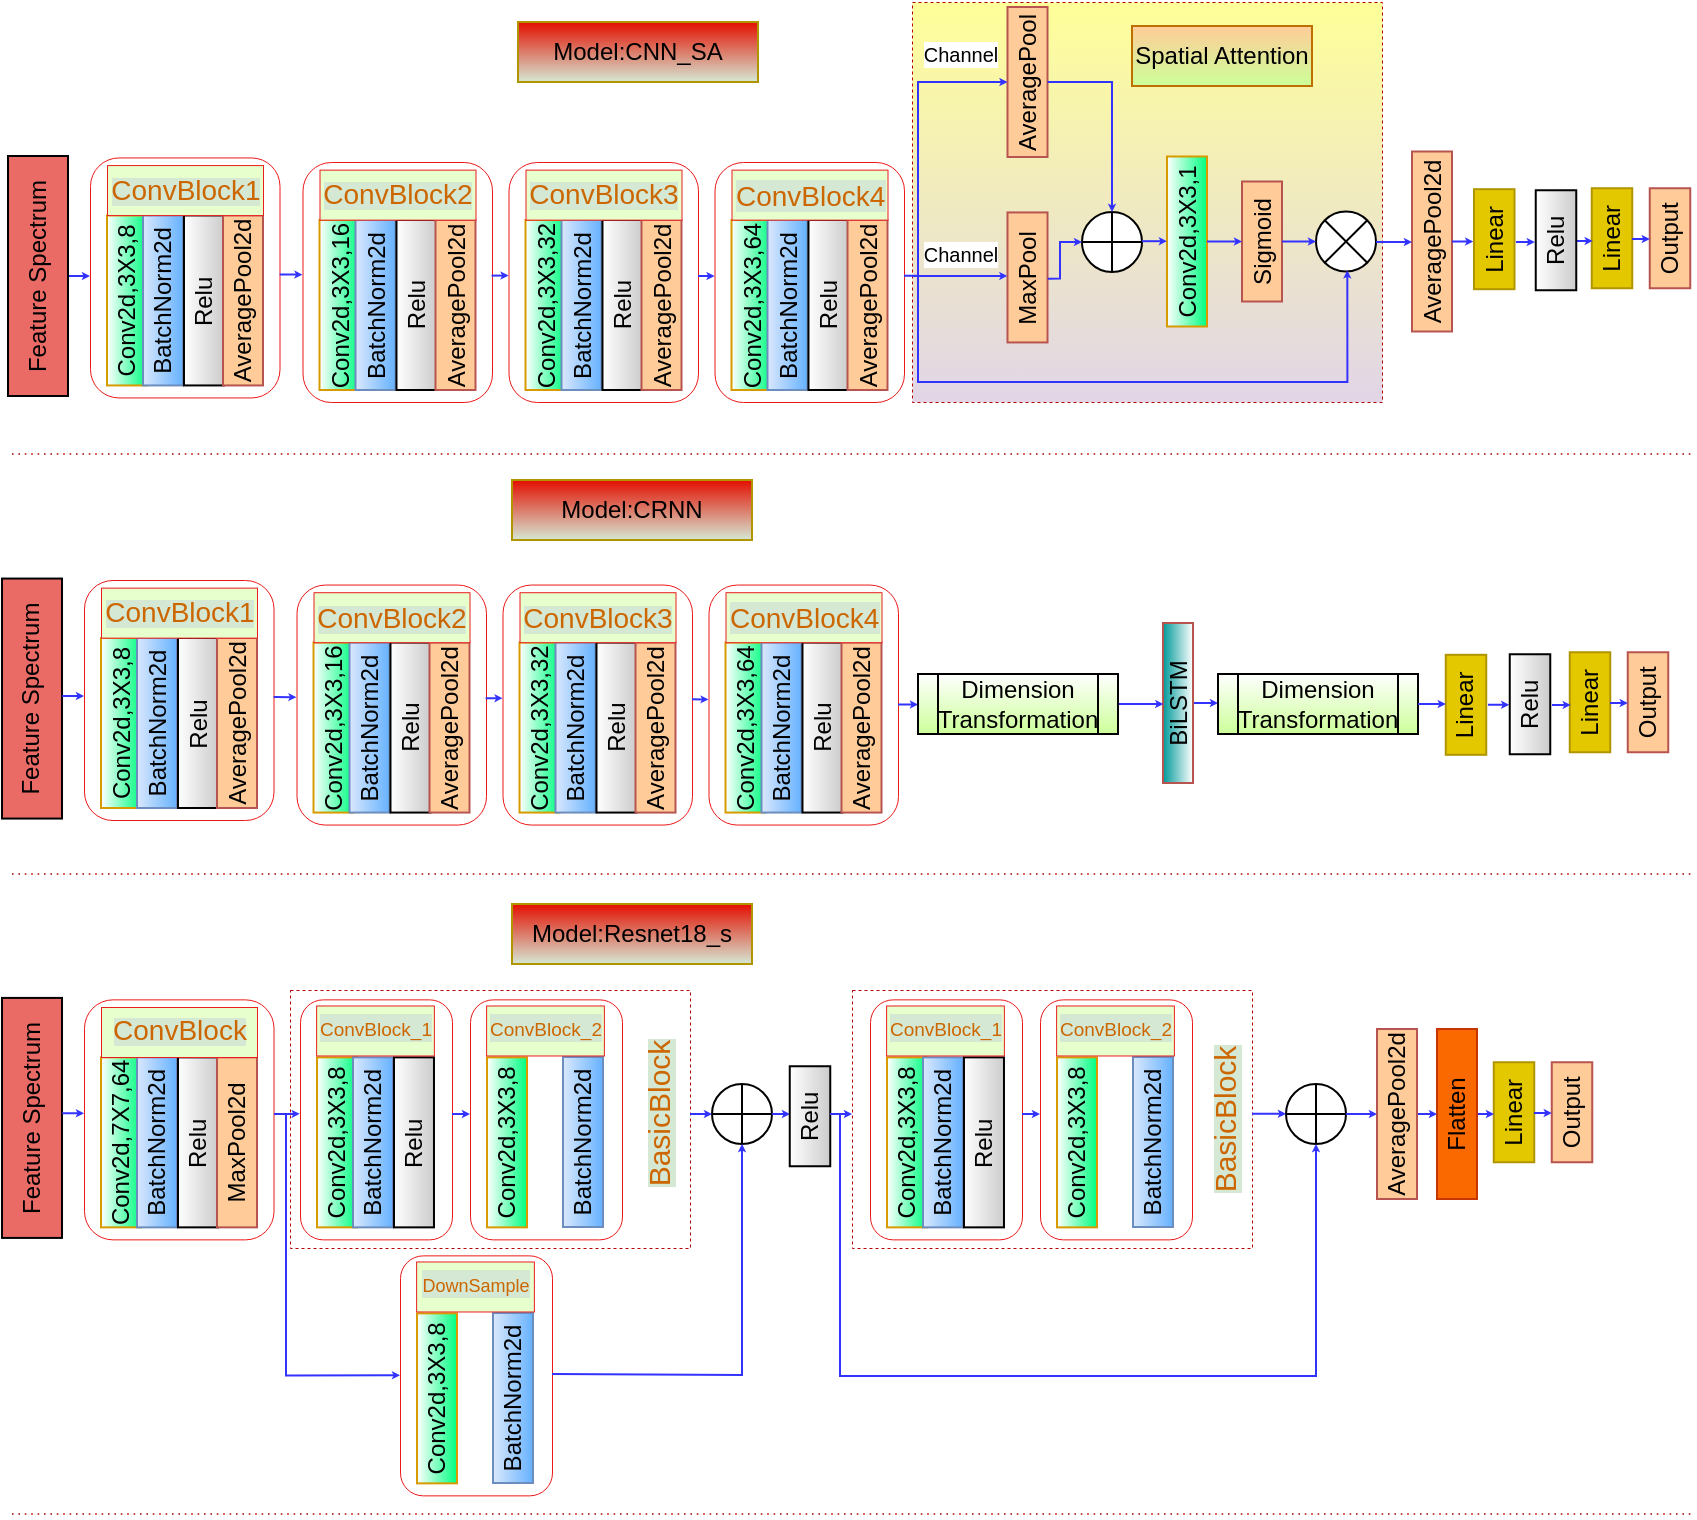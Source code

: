 <mxfile version="23.1.7" type="github">
  <diagram name="第 1 页" id="AjgjSqaszOMBfTFXpg18">
    <mxGraphModel dx="1323" dy="772" grid="0" gridSize="10" guides="0" tooltips="1" connect="1" arrows="1" fold="1" page="1" pageScale="1" pageWidth="1654" pageHeight="2336" math="0" shadow="0">
      <root>
        <mxCell id="0" />
        <mxCell id="1" parent="0" />
        <mxCell id="EDfWTcDoBZcYxlzyevOM-265" value="" style="rounded=0;whiteSpace=wrap;html=1;fillColor=none;strokeWidth=0.5;dashed=1;fontColor=#ffffff;strokeColor=#B20000;" vertex="1" parent="1">
          <mxGeometry x="470" y="518" width="200" height="129" as="geometry" />
        </mxCell>
        <mxCell id="EDfWTcDoBZcYxlzyevOM-263" value="" style="rounded=0;whiteSpace=wrap;html=1;fillColor=none;strokeWidth=0.5;dashed=1;fontColor=#ffffff;strokeColor=#B20000;" vertex="1" parent="1">
          <mxGeometry x="189" y="518" width="200" height="129" as="geometry" />
        </mxCell>
        <mxCell id="EDfWTcDoBZcYxlzyevOM-150" value="" style="group;movable=1;resizable=1;rotatable=1;deletable=1;editable=1;locked=0;connectable=1;" vertex="1" connectable="0" parent="1">
          <mxGeometry x="83.75" y="313" width="100" height="120" as="geometry" />
        </mxCell>
        <mxCell id="EDfWTcDoBZcYxlzyevOM-151" value="" style="rounded=1;whiteSpace=wrap;html=1;fillColor=none;strokeWidth=0.5;strokeColor=#ec1818;container=0;movable=1;resizable=1;rotatable=1;deletable=1;editable=1;locked=0;connectable=1;" vertex="1" parent="EDfWTcDoBZcYxlzyevOM-150">
          <mxGeometry x="2.25" width="94.75" height="120" as="geometry" />
        </mxCell>
        <mxCell id="EDfWTcDoBZcYxlzyevOM-152" value="Conv2d,3X3,8" style="rounded=0;whiteSpace=wrap;html=1;fillColor=default;strokeColor=#d79b00;gradientColor=#00FF80;container=0;rotation=-90;movable=1;resizable=1;rotatable=1;deletable=1;editable=1;locked=0;connectable=1;" vertex="1" parent="EDfWTcDoBZcYxlzyevOM-150">
          <mxGeometry x="-21.75" y="61.5" width="85" height="20" as="geometry" />
        </mxCell>
        <mxCell id="EDfWTcDoBZcYxlzyevOM-153" value="BatchNorm2d" style="rounded=0;whiteSpace=wrap;html=1;fillColor=#dae8fc;strokeColor=#6c8ebf;gradientColor=#66B2FF;container=0;rotation=-90;movable=1;resizable=1;rotatable=1;deletable=1;editable=1;locked=0;connectable=1;" vertex="1" parent="EDfWTcDoBZcYxlzyevOM-150">
          <mxGeometry x="-3.75" y="61.5" width="85" height="20" as="geometry" />
        </mxCell>
        <mxCell id="EDfWTcDoBZcYxlzyevOM-154" value="Relu" style="rounded=0;whiteSpace=wrap;html=1;gradientColor=#CCCCCC;container=0;rotation=-90;movable=1;resizable=1;rotatable=1;deletable=1;editable=1;locked=0;connectable=1;" vertex="1" parent="EDfWTcDoBZcYxlzyevOM-150">
          <mxGeometry x="16.74" y="61.5" width="85" height="20" as="geometry" />
        </mxCell>
        <mxCell id="EDfWTcDoBZcYxlzyevOM-155" value="AveragePool2d" style="rounded=0;whiteSpace=wrap;html=1;fillColor=#FFCC99;strokeColor=#b85450;container=0;rotation=-90;movable=1;resizable=1;rotatable=1;deletable=1;editable=1;locked=0;connectable=1;" vertex="1" parent="EDfWTcDoBZcYxlzyevOM-150">
          <mxGeometry x="36.25" y="61.5" width="85" height="20" as="geometry" />
        </mxCell>
        <mxCell id="EDfWTcDoBZcYxlzyevOM-156" value="" style="rounded=0;whiteSpace=wrap;html=1;fillColor=#E6FFCC;strokeColor=#eb1e1e;strokeWidth=0.5;container=0;rotation=-90;movable=1;resizable=1;rotatable=1;deletable=1;editable=1;locked=0;connectable=1;" vertex="1" parent="EDfWTcDoBZcYxlzyevOM-150">
          <mxGeometry x="37.25" y="-22.68" width="25" height="78" as="geometry" />
        </mxCell>
        <mxCell id="EDfWTcDoBZcYxlzyevOM-157" value="&lt;span style=&quot;background-color: rgb(213, 232, 212);&quot;&gt;&lt;font style=&quot;font-size: 14px;&quot;&gt;ConvBlock1&lt;/font&gt;&lt;/span&gt;" style="text;html=1;align=center;verticalAlign=middle;whiteSpace=wrap;rounded=0;fontColor=#CC6600;horizontal=0;rotation=90;container=0;movable=1;resizable=1;rotatable=1;deletable=1;editable=1;locked=0;connectable=1;" vertex="1" parent="EDfWTcDoBZcYxlzyevOM-150">
          <mxGeometry x="39" y="-33.43" width="21.5" height="99.5" as="geometry" />
        </mxCell>
        <mxCell id="EDfWTcDoBZcYxlzyevOM-176" value="" style="group;movable=1;resizable=1;rotatable=1;deletable=1;editable=1;locked=0;connectable=1;" vertex="1" connectable="0" parent="1">
          <mxGeometry x="398.25" y="315.28" width="119" height="120" as="geometry" />
        </mxCell>
        <mxCell id="EDfWTcDoBZcYxlzyevOM-177" value="" style="rounded=1;whiteSpace=wrap;html=1;fillColor=none;strokeWidth=0.5;strokeColor=#ec1818;container=0;movable=1;resizable=1;rotatable=1;deletable=1;editable=1;locked=0;connectable=1;" vertex="1" parent="EDfWTcDoBZcYxlzyevOM-176">
          <mxGeometry width="94.75" height="120" as="geometry" />
        </mxCell>
        <mxCell id="EDfWTcDoBZcYxlzyevOM-178" value="Conv2d,3X3,64" style="rounded=0;whiteSpace=wrap;html=1;fillColor=default;strokeColor=#d79b00;gradientColor=#00FF80;container=0;rotation=-90;movable=1;resizable=1;rotatable=1;deletable=1;editable=1;locked=0;connectable=1;" vertex="1" parent="EDfWTcDoBZcYxlzyevOM-176">
          <mxGeometry x="-24" y="61.5" width="85" height="20" as="geometry" />
        </mxCell>
        <mxCell id="EDfWTcDoBZcYxlzyevOM-179" value="BatchNorm2d" style="rounded=0;whiteSpace=wrap;html=1;fillColor=#dae8fc;strokeColor=#6c8ebf;gradientColor=#66B2FF;container=0;rotation=-90;movable=1;resizable=1;rotatable=1;deletable=1;editable=1;locked=0;connectable=1;" vertex="1" parent="EDfWTcDoBZcYxlzyevOM-176">
          <mxGeometry x="-6" y="61.5" width="85" height="20" as="geometry" />
        </mxCell>
        <mxCell id="EDfWTcDoBZcYxlzyevOM-180" value="Relu" style="rounded=0;whiteSpace=wrap;html=1;gradientColor=#CCCCCC;container=0;rotation=-90;movable=1;resizable=1;rotatable=1;deletable=1;editable=1;locked=0;connectable=1;" vertex="1" parent="EDfWTcDoBZcYxlzyevOM-176">
          <mxGeometry x="14.49" y="61.5" width="85" height="20" as="geometry" />
        </mxCell>
        <mxCell id="EDfWTcDoBZcYxlzyevOM-181" value="AveragePool2d" style="rounded=0;whiteSpace=wrap;html=1;fillColor=#FFCC99;strokeColor=#b85450;container=0;rotation=-90;movable=1;resizable=1;rotatable=1;deletable=1;editable=1;locked=0;connectable=1;" vertex="1" parent="EDfWTcDoBZcYxlzyevOM-176">
          <mxGeometry x="34" y="61.5" width="85" height="20" as="geometry" />
        </mxCell>
        <mxCell id="EDfWTcDoBZcYxlzyevOM-182" value="" style="rounded=0;whiteSpace=wrap;html=1;fillColor=#E6FFCC;strokeColor=#eb1e1e;strokeWidth=0.5;container=0;rotation=-90;movable=1;resizable=1;rotatable=1;deletable=1;editable=1;locked=0;connectable=1;" vertex="1" parent="EDfWTcDoBZcYxlzyevOM-176">
          <mxGeometry x="35" y="-22.68" width="25" height="78" as="geometry" />
        </mxCell>
        <mxCell id="EDfWTcDoBZcYxlzyevOM-183" value="&lt;span style=&quot;color: rgb(204, 102, 0); font-family: Helvetica; font-size: 14px; font-style: normal; font-variant-ligatures: normal; font-variant-caps: normal; font-weight: 400; letter-spacing: normal; orphans: 2; text-align: center; text-indent: 0px; text-transform: none; widows: 2; word-spacing: 0px; -webkit-text-stroke-width: 0px; background-color: rgb(213, 232, 212); text-decoration-thickness: initial; text-decoration-style: initial; text-decoration-color: initial; float: none; display: inline !important;&quot;&gt;ConvBlock4&lt;/span&gt;" style="text;whiteSpace=wrap;html=1;movable=1;resizable=1;rotatable=1;deletable=1;editable=1;locked=0;connectable=1;" vertex="1" parent="EDfWTcDoBZcYxlzyevOM-176">
          <mxGeometry x="9" y="2" width="110" height="40" as="geometry" />
        </mxCell>
        <mxCell id="EDfWTcDoBZcYxlzyevOM-158" value="" style="group;movable=1;resizable=1;rotatable=1;deletable=1;editable=1;locked=0;connectable=1;" vertex="1" connectable="0" parent="1">
          <mxGeometry x="190" y="315.28" width="99.5" height="120" as="geometry" />
        </mxCell>
        <mxCell id="EDfWTcDoBZcYxlzyevOM-166" value="" style="edgeStyle=orthogonalEdgeStyle;rounded=0;orthogonalLoop=1;jettySize=auto;html=1;endSize=1;startSize=1;fillColor=#dae8fc;strokeColor=#3333FF;jumpSize=0;exitX=1.001;exitY=0.479;exitDx=0;exitDy=0;exitPerimeter=0;movable=1;resizable=1;rotatable=1;deletable=1;editable=1;locked=0;connectable=1;" edge="1" parent="EDfWTcDoBZcYxlzyevOM-158">
          <mxGeometry relative="1" as="geometry">
            <mxPoint x="-9.155" y="56.2" as="sourcePoint" />
            <mxPoint x="2.25" y="56.32" as="targetPoint" />
            <Array as="points">
              <mxPoint x="-8" y="56" />
            </Array>
          </mxGeometry>
        </mxCell>
        <mxCell id="EDfWTcDoBZcYxlzyevOM-159" value="" style="rounded=1;whiteSpace=wrap;html=1;fillColor=none;strokeWidth=0.5;strokeColor=#ec1818;container=0;movable=1;resizable=1;rotatable=1;deletable=1;editable=1;locked=0;connectable=1;" vertex="1" parent="EDfWTcDoBZcYxlzyevOM-158">
          <mxGeometry x="2.25" width="94.75" height="120" as="geometry" />
        </mxCell>
        <mxCell id="EDfWTcDoBZcYxlzyevOM-160" value="Conv2d,3X3,16" style="rounded=0;whiteSpace=wrap;html=1;fillColor=default;strokeColor=#d79b00;gradientColor=#00FF80;container=0;rotation=-90;movable=1;resizable=1;rotatable=1;deletable=1;editable=1;locked=0;connectable=1;" vertex="1" parent="EDfWTcDoBZcYxlzyevOM-158">
          <mxGeometry x="-21.75" y="61.5" width="85" height="20" as="geometry" />
        </mxCell>
        <mxCell id="EDfWTcDoBZcYxlzyevOM-161" value="BatchNorm2d" style="rounded=0;whiteSpace=wrap;html=1;fillColor=#dae8fc;strokeColor=#6c8ebf;gradientColor=#66B2FF;container=0;rotation=-90;movable=1;resizable=1;rotatable=1;deletable=1;editable=1;locked=0;connectable=1;" vertex="1" parent="EDfWTcDoBZcYxlzyevOM-158">
          <mxGeometry x="-3.75" y="61.5" width="85" height="20" as="geometry" />
        </mxCell>
        <mxCell id="EDfWTcDoBZcYxlzyevOM-162" value="Relu" style="rounded=0;whiteSpace=wrap;html=1;gradientColor=#CCCCCC;container=0;rotation=-90;movable=1;resizable=1;rotatable=1;deletable=1;editable=1;locked=0;connectable=1;" vertex="1" parent="EDfWTcDoBZcYxlzyevOM-158">
          <mxGeometry x="16.74" y="61.5" width="85" height="20" as="geometry" />
        </mxCell>
        <mxCell id="EDfWTcDoBZcYxlzyevOM-163" value="AveragePool2d" style="rounded=0;whiteSpace=wrap;html=1;fillColor=#FFCC99;strokeColor=#b85450;container=0;rotation=-90;movable=1;resizable=1;rotatable=1;deletable=1;editable=1;locked=0;connectable=1;" vertex="1" parent="EDfWTcDoBZcYxlzyevOM-158">
          <mxGeometry x="36.25" y="61.5" width="85" height="20" as="geometry" />
        </mxCell>
        <mxCell id="EDfWTcDoBZcYxlzyevOM-164" value="" style="rounded=0;whiteSpace=wrap;html=1;fillColor=#E6FFCC;strokeColor=#eb1e1e;strokeWidth=0.5;container=0;rotation=-90;movable=1;resizable=1;rotatable=1;deletable=1;editable=1;locked=0;connectable=1;" vertex="1" parent="EDfWTcDoBZcYxlzyevOM-158">
          <mxGeometry x="37.25" y="-22.68" width="25" height="78" as="geometry" />
        </mxCell>
        <mxCell id="EDfWTcDoBZcYxlzyevOM-165" value="&lt;span style=&quot;background-color: rgb(213, 232, 212);&quot;&gt;&lt;font style=&quot;font-size: 14px;&quot;&gt;ConvBlock2&lt;/font&gt;&lt;/span&gt;" style="text;html=1;align=center;verticalAlign=middle;whiteSpace=wrap;rounded=0;fontColor=#CC6600;horizontal=0;rotation=90;container=0;movable=1;resizable=1;rotatable=1;deletable=1;editable=1;locked=0;connectable=1;" vertex="1" parent="EDfWTcDoBZcYxlzyevOM-158">
          <mxGeometry x="39" y="-33.43" width="21.5" height="99.5" as="geometry" />
        </mxCell>
        <mxCell id="EDfWTcDoBZcYxlzyevOM-167" value="" style="group;movable=1;resizable=1;rotatable=1;deletable=1;editable=1;locked=0;connectable=1;" vertex="1" connectable="0" parent="1">
          <mxGeometry x="293" y="315.28" width="99.5" height="120" as="geometry" />
        </mxCell>
        <mxCell id="EDfWTcDoBZcYxlzyevOM-168" value="" style="rounded=1;whiteSpace=wrap;html=1;fillColor=none;strokeWidth=0.5;strokeColor=#ec1818;container=0;movable=1;resizable=1;rotatable=1;deletable=1;editable=1;locked=0;connectable=1;" vertex="1" parent="EDfWTcDoBZcYxlzyevOM-167">
          <mxGeometry x="2.25" width="94.75" height="120" as="geometry" />
        </mxCell>
        <mxCell id="EDfWTcDoBZcYxlzyevOM-169" value="Conv2d,3X3,32" style="rounded=0;whiteSpace=wrap;html=1;fillColor=default;strokeColor=#d79b00;gradientColor=#00FF80;container=0;rotation=-90;movable=1;resizable=1;rotatable=1;deletable=1;editable=1;locked=0;connectable=1;" vertex="1" parent="EDfWTcDoBZcYxlzyevOM-167">
          <mxGeometry x="-21.75" y="61.5" width="85" height="20" as="geometry" />
        </mxCell>
        <mxCell id="EDfWTcDoBZcYxlzyevOM-170" value="BatchNorm2d" style="rounded=0;whiteSpace=wrap;html=1;fillColor=#dae8fc;strokeColor=#6c8ebf;gradientColor=#66B2FF;container=0;rotation=-90;movable=1;resizable=1;rotatable=1;deletable=1;editable=1;locked=0;connectable=1;" vertex="1" parent="EDfWTcDoBZcYxlzyevOM-167">
          <mxGeometry x="-3.75" y="61.5" width="85" height="20" as="geometry" />
        </mxCell>
        <mxCell id="EDfWTcDoBZcYxlzyevOM-171" value="Relu" style="rounded=0;whiteSpace=wrap;html=1;gradientColor=#CCCCCC;container=0;rotation=-90;movable=1;resizable=1;rotatable=1;deletable=1;editable=1;locked=0;connectable=1;" vertex="1" parent="EDfWTcDoBZcYxlzyevOM-167">
          <mxGeometry x="16.74" y="61.5" width="85" height="20" as="geometry" />
        </mxCell>
        <mxCell id="EDfWTcDoBZcYxlzyevOM-172" value="AveragePool2d" style="rounded=0;whiteSpace=wrap;html=1;fillColor=#FFCC99;strokeColor=#b85450;container=0;rotation=-90;movable=1;resizable=1;rotatable=1;deletable=1;editable=1;locked=0;connectable=1;" vertex="1" parent="EDfWTcDoBZcYxlzyevOM-167">
          <mxGeometry x="36.25" y="61.5" width="85" height="20" as="geometry" />
        </mxCell>
        <mxCell id="EDfWTcDoBZcYxlzyevOM-173" value="" style="rounded=0;whiteSpace=wrap;html=1;fillColor=#E6FFCC;strokeColor=#eb1e1e;strokeWidth=0.5;container=0;rotation=-90;movable=1;resizable=1;rotatable=1;deletable=1;editable=1;locked=0;connectable=1;" vertex="1" parent="EDfWTcDoBZcYxlzyevOM-167">
          <mxGeometry x="37.25" y="-22.68" width="25" height="78" as="geometry" />
        </mxCell>
        <mxCell id="EDfWTcDoBZcYxlzyevOM-174" value="&lt;span style=&quot;background-color: rgb(213, 232, 212);&quot;&gt;&lt;font style=&quot;font-size: 14px;&quot;&gt;ConvBlock3&lt;/font&gt;&lt;/span&gt;" style="text;html=1;align=center;verticalAlign=middle;whiteSpace=wrap;rounded=0;fontColor=#CC6600;horizontal=0;rotation=90;container=0;movable=1;resizable=1;rotatable=1;deletable=1;editable=1;locked=0;connectable=1;" vertex="1" parent="EDfWTcDoBZcYxlzyevOM-167">
          <mxGeometry x="39" y="-33.43" width="21.5" height="99.5" as="geometry" />
        </mxCell>
        <mxCell id="EDfWTcDoBZcYxlzyevOM-175" value="" style="edgeStyle=orthogonalEdgeStyle;rounded=0;orthogonalLoop=1;jettySize=auto;html=1;endSize=1;startSize=1;fillColor=#dae8fc;strokeColor=#3333FF;jumpSize=0;exitX=0.998;exitY=0.465;exitDx=0;exitDy=0;exitPerimeter=0;movable=1;resizable=1;rotatable=1;deletable=1;editable=1;locked=0;connectable=1;" edge="1" parent="EDfWTcDoBZcYxlzyevOM-167">
          <mxGeometry relative="1" as="geometry">
            <mxPoint x="-6.19" y="56.8" as="sourcePoint" />
            <mxPoint x="2.25" y="56.32" as="targetPoint" />
            <Array as="points" />
          </mxGeometry>
        </mxCell>
        <mxCell id="EDfWTcDoBZcYxlzyevOM-133" value="" style="rounded=0;whiteSpace=wrap;html=1;fillColor=#FFFF99;strokeWidth=0.5;fontColor=#ffffff;strokeColor=#B20000;dashed=1;gradientColor=#E1D5E7;movable=1;resizable=1;rotatable=1;deletable=1;editable=1;locked=0;connectable=1;" vertex="1" parent="1">
          <mxGeometry x="500" y="24" width="235" height="200" as="geometry" />
        </mxCell>
        <mxCell id="EDfWTcDoBZcYxlzyevOM-1" value="Model:CNN_SA" style="rounded=0;whiteSpace=wrap;html=1;fillColor=#E30F00;fontColor=#000000;strokeColor=#B09500;gradientColor=#D5E8D4;movable=1;resizable=1;rotatable=1;deletable=1;editable=1;locked=0;connectable=1;" vertex="1" parent="1">
          <mxGeometry x="303" y="34" width="120" height="30" as="geometry" />
        </mxCell>
        <mxCell id="EDfWTcDoBZcYxlzyevOM-98" value="" style="edgeStyle=orthogonalEdgeStyle;rounded=0;orthogonalLoop=1;jettySize=auto;html=1;endSize=1;startSize=1;fillColor=#dae8fc;strokeColor=#3333FF;movable=1;resizable=1;rotatable=1;deletable=1;editable=1;locked=0;connectable=1;" edge="1" parent="1">
          <mxGeometry relative="1" as="geometry">
            <mxPoint x="74.0" y="161" as="sourcePoint" />
            <mxPoint x="89" y="161" as="targetPoint" />
            <Array as="points">
              <mxPoint x="79" y="161" />
              <mxPoint x="79" y="161" />
            </Array>
          </mxGeometry>
        </mxCell>
        <mxCell id="EDfWTcDoBZcYxlzyevOM-3" value="Feature Spectrum" style="rounded=0;whiteSpace=wrap;html=1;fillColor=#EA6B66;rotation=-90;movable=1;resizable=1;rotatable=1;deletable=1;editable=1;locked=0;connectable=1;" vertex="1" parent="1">
          <mxGeometry x="3" y="146" width="120" height="30" as="geometry" />
        </mxCell>
        <mxCell id="EDfWTcDoBZcYxlzyevOM-68" value="AveragePool" style="rounded=0;whiteSpace=wrap;html=1;fillColor=#FFCC99;strokeColor=#b85450;container=0;rotation=-90;movable=1;resizable=1;rotatable=1;deletable=1;editable=1;locked=0;connectable=1;" vertex="1" parent="1">
          <mxGeometry x="520.25" y="54" width="75" height="20" as="geometry" />
        </mxCell>
        <mxCell id="EDfWTcDoBZcYxlzyevOM-69" value="MaxPool" style="rounded=0;whiteSpace=wrap;html=1;fillColor=#FFCC99;strokeColor=#b85450;container=0;rotation=-90;movable=1;resizable=1;rotatable=1;deletable=1;editable=1;locked=0;connectable=1;" vertex="1" parent="1">
          <mxGeometry x="525.25" y="151.72" width="65" height="20" as="geometry" />
        </mxCell>
        <mxCell id="EDfWTcDoBZcYxlzyevOM-70" value="" style="group;movable=1;resizable=1;rotatable=1;deletable=1;editable=1;locked=0;connectable=1;" vertex="1" connectable="0" parent="1">
          <mxGeometry x="86.75" y="101.72" width="100" height="120" as="geometry" />
        </mxCell>
        <mxCell id="EDfWTcDoBZcYxlzyevOM-8" value="" style="rounded=1;whiteSpace=wrap;html=1;fillColor=none;strokeWidth=0.5;strokeColor=#ec1818;container=0;movable=1;resizable=1;rotatable=1;deletable=1;editable=1;locked=0;connectable=1;" vertex="1" parent="EDfWTcDoBZcYxlzyevOM-70">
          <mxGeometry x="2.25" width="94.75" height="120" as="geometry" />
        </mxCell>
        <mxCell id="EDfWTcDoBZcYxlzyevOM-4" value="Conv2d,3X3,8" style="rounded=0;whiteSpace=wrap;html=1;fillColor=default;strokeColor=#d79b00;gradientColor=#00FF80;container=0;rotation=-90;movable=1;resizable=1;rotatable=1;deletable=1;editable=1;locked=0;connectable=1;" vertex="1" parent="EDfWTcDoBZcYxlzyevOM-70">
          <mxGeometry x="-21.75" y="61.5" width="85" height="20" as="geometry" />
        </mxCell>
        <mxCell id="EDfWTcDoBZcYxlzyevOM-5" value="BatchNorm2d" style="rounded=0;whiteSpace=wrap;html=1;fillColor=#dae8fc;strokeColor=#6c8ebf;gradientColor=#66B2FF;container=0;rotation=-90;movable=1;resizable=1;rotatable=1;deletable=1;editable=1;locked=0;connectable=1;" vertex="1" parent="EDfWTcDoBZcYxlzyevOM-70">
          <mxGeometry x="-3.75" y="61.5" width="85" height="20" as="geometry" />
        </mxCell>
        <mxCell id="EDfWTcDoBZcYxlzyevOM-6" value="Relu" style="rounded=0;whiteSpace=wrap;html=1;gradientColor=#CCCCCC;container=0;rotation=-90;movable=1;resizable=1;rotatable=1;deletable=1;editable=1;locked=0;connectable=1;" vertex="1" parent="EDfWTcDoBZcYxlzyevOM-70">
          <mxGeometry x="16.74" y="61.5" width="85" height="20" as="geometry" />
        </mxCell>
        <mxCell id="EDfWTcDoBZcYxlzyevOM-7" value="AveragePool2d" style="rounded=0;whiteSpace=wrap;html=1;fillColor=#FFCC99;strokeColor=#b85450;container=0;rotation=-90;movable=1;resizable=1;rotatable=1;deletable=1;editable=1;locked=0;connectable=1;" vertex="1" parent="EDfWTcDoBZcYxlzyevOM-70">
          <mxGeometry x="36.25" y="61.5" width="85" height="20" as="geometry" />
        </mxCell>
        <mxCell id="EDfWTcDoBZcYxlzyevOM-9" value="" style="rounded=0;whiteSpace=wrap;html=1;fillColor=#E6FFCC;strokeColor=#eb1e1e;strokeWidth=0.5;container=0;rotation=-90;movable=1;resizable=1;rotatable=1;deletable=1;editable=1;locked=0;connectable=1;" vertex="1" parent="EDfWTcDoBZcYxlzyevOM-70">
          <mxGeometry x="37.25" y="-22.68" width="25" height="78" as="geometry" />
        </mxCell>
        <mxCell id="EDfWTcDoBZcYxlzyevOM-10" value="&lt;span style=&quot;background-color: rgb(213, 232, 212);&quot;&gt;&lt;font style=&quot;font-size: 14px;&quot;&gt;ConvBlock1&lt;/font&gt;&lt;/span&gt;" style="text;html=1;align=center;verticalAlign=middle;whiteSpace=wrap;rounded=0;fontColor=#CC6600;horizontal=0;rotation=90;container=0;movable=1;resizable=1;rotatable=1;deletable=1;editable=1;locked=0;connectable=1;" vertex="1" parent="EDfWTcDoBZcYxlzyevOM-70">
          <mxGeometry x="39" y="-33.43" width="21.5" height="99.5" as="geometry" />
        </mxCell>
        <mxCell id="EDfWTcDoBZcYxlzyevOM-94" value="" style="shape=orEllipse;perimeter=ellipsePerimeter;whiteSpace=wrap;html=1;backgroundOutline=1;movable=1;resizable=1;rotatable=1;deletable=1;editable=1;locked=0;connectable=1;" vertex="1" parent="1">
          <mxGeometry x="585" y="129" width="30" height="30" as="geometry" />
        </mxCell>
        <mxCell id="EDfWTcDoBZcYxlzyevOM-95" value="Sigmoid" style="rounded=0;whiteSpace=wrap;html=1;fillColor=#FFCC99;strokeColor=#b85450;container=0;rotation=-90;movable=1;resizable=1;rotatable=1;deletable=1;editable=1;locked=0;connectable=1;" vertex="1" parent="1">
          <mxGeometry x="645" y="133.75" width="60" height="20" as="geometry" />
        </mxCell>
        <mxCell id="EDfWTcDoBZcYxlzyevOM-96" value="Conv2d,3X3,1" style="rounded=0;whiteSpace=wrap;html=1;fillColor=default;strokeColor=#d79b00;gradientColor=#00FF80;container=0;rotation=-90;movable=1;resizable=1;rotatable=1;deletable=1;editable=1;locked=0;connectable=1;" vertex="1" parent="1">
          <mxGeometry x="595" y="133.75" width="85" height="20" as="geometry" />
        </mxCell>
        <mxCell id="EDfWTcDoBZcYxlzyevOM-101" value="" style="group;movable=1;resizable=1;rotatable=1;deletable=1;editable=1;locked=0;connectable=1;" vertex="1" connectable="0" parent="1">
          <mxGeometry x="193" y="104" width="99.5" height="120" as="geometry" />
        </mxCell>
        <mxCell id="EDfWTcDoBZcYxlzyevOM-78" value="" style="rounded=1;whiteSpace=wrap;html=1;fillColor=none;strokeWidth=0.5;strokeColor=#ec1818;container=0;movable=1;resizable=1;rotatable=1;deletable=1;editable=1;locked=0;connectable=1;" vertex="1" parent="EDfWTcDoBZcYxlzyevOM-101">
          <mxGeometry x="2.25" width="94.75" height="120" as="geometry" />
        </mxCell>
        <mxCell id="EDfWTcDoBZcYxlzyevOM-72" value="Conv2d,3X3,16" style="rounded=0;whiteSpace=wrap;html=1;fillColor=default;strokeColor=#d79b00;gradientColor=#00FF80;container=0;rotation=-90;movable=1;resizable=1;rotatable=1;deletable=1;editable=1;locked=0;connectable=1;" vertex="1" parent="EDfWTcDoBZcYxlzyevOM-101">
          <mxGeometry x="-21.75" y="61.5" width="85" height="20" as="geometry" />
        </mxCell>
        <mxCell id="EDfWTcDoBZcYxlzyevOM-73" value="BatchNorm2d" style="rounded=0;whiteSpace=wrap;html=1;fillColor=#dae8fc;strokeColor=#6c8ebf;gradientColor=#66B2FF;container=0;rotation=-90;movable=1;resizable=1;rotatable=1;deletable=1;editable=1;locked=0;connectable=1;" vertex="1" parent="EDfWTcDoBZcYxlzyevOM-101">
          <mxGeometry x="-3.75" y="61.5" width="85" height="20" as="geometry" />
        </mxCell>
        <mxCell id="EDfWTcDoBZcYxlzyevOM-74" value="Relu" style="rounded=0;whiteSpace=wrap;html=1;gradientColor=#CCCCCC;container=0;rotation=-90;movable=1;resizable=1;rotatable=1;deletable=1;editable=1;locked=0;connectable=1;" vertex="1" parent="EDfWTcDoBZcYxlzyevOM-101">
          <mxGeometry x="16.74" y="61.5" width="85" height="20" as="geometry" />
        </mxCell>
        <mxCell id="EDfWTcDoBZcYxlzyevOM-75" value="AveragePool2d" style="rounded=0;whiteSpace=wrap;html=1;fillColor=#FFCC99;strokeColor=#b85450;container=0;rotation=-90;movable=1;resizable=1;rotatable=1;deletable=1;editable=1;locked=0;connectable=1;" vertex="1" parent="EDfWTcDoBZcYxlzyevOM-101">
          <mxGeometry x="36.25" y="61.5" width="85" height="20" as="geometry" />
        </mxCell>
        <mxCell id="EDfWTcDoBZcYxlzyevOM-76" value="" style="rounded=0;whiteSpace=wrap;html=1;fillColor=#E6FFCC;strokeColor=#eb1e1e;strokeWidth=0.5;container=0;rotation=-90;movable=1;resizable=1;rotatable=1;deletable=1;editable=1;locked=0;connectable=1;" vertex="1" parent="EDfWTcDoBZcYxlzyevOM-101">
          <mxGeometry x="37.25" y="-22.68" width="25" height="78" as="geometry" />
        </mxCell>
        <mxCell id="EDfWTcDoBZcYxlzyevOM-77" value="&lt;span style=&quot;background-color: rgb(213, 232, 212);&quot;&gt;&lt;font style=&quot;font-size: 14px;&quot;&gt;ConvBlock2&lt;/font&gt;&lt;/span&gt;" style="text;html=1;align=center;verticalAlign=middle;whiteSpace=wrap;rounded=0;fontColor=#CC6600;horizontal=0;rotation=90;container=0;movable=1;resizable=1;rotatable=1;deletable=1;editable=1;locked=0;connectable=1;" vertex="1" parent="EDfWTcDoBZcYxlzyevOM-101">
          <mxGeometry x="39" y="-33.43" width="21.5" height="99.5" as="geometry" />
        </mxCell>
        <mxCell id="EDfWTcDoBZcYxlzyevOM-104" value="" style="edgeStyle=orthogonalEdgeStyle;rounded=0;orthogonalLoop=1;jettySize=auto;html=1;endSize=1;startSize=1;fillColor=#dae8fc;strokeColor=#3333FF;jumpSize=0;exitX=1.001;exitY=0.479;exitDx=0;exitDy=0;exitPerimeter=0;movable=1;resizable=1;rotatable=1;deletable=1;editable=1;locked=0;connectable=1;" edge="1" parent="EDfWTcDoBZcYxlzyevOM-101">
          <mxGeometry relative="1" as="geometry">
            <mxPoint x="-9.155" y="56.2" as="sourcePoint" />
            <mxPoint x="2.25" y="56.32" as="targetPoint" />
            <Array as="points">
              <mxPoint x="-8" y="56" />
            </Array>
          </mxGeometry>
        </mxCell>
        <mxCell id="EDfWTcDoBZcYxlzyevOM-102" value="" style="group;movable=1;resizable=1;rotatable=1;deletable=1;editable=1;locked=0;connectable=1;" vertex="1" connectable="0" parent="1">
          <mxGeometry x="296" y="104" width="99.5" height="120" as="geometry" />
        </mxCell>
        <mxCell id="EDfWTcDoBZcYxlzyevOM-79" value="" style="rounded=1;whiteSpace=wrap;html=1;fillColor=none;strokeWidth=0.5;strokeColor=#ec1818;container=0;movable=1;resizable=1;rotatable=1;deletable=1;editable=1;locked=0;connectable=1;" vertex="1" parent="EDfWTcDoBZcYxlzyevOM-102">
          <mxGeometry x="2.25" width="94.75" height="120" as="geometry" />
        </mxCell>
        <mxCell id="EDfWTcDoBZcYxlzyevOM-80" value="Conv2d,3X3,32" style="rounded=0;whiteSpace=wrap;html=1;fillColor=default;strokeColor=#d79b00;gradientColor=#00FF80;container=0;rotation=-90;movable=1;resizable=1;rotatable=1;deletable=1;editable=1;locked=0;connectable=1;" vertex="1" parent="EDfWTcDoBZcYxlzyevOM-102">
          <mxGeometry x="-21.75" y="61.5" width="85" height="20" as="geometry" />
        </mxCell>
        <mxCell id="EDfWTcDoBZcYxlzyevOM-81" value="BatchNorm2d" style="rounded=0;whiteSpace=wrap;html=1;fillColor=#dae8fc;strokeColor=#6c8ebf;gradientColor=#66B2FF;container=0;rotation=-90;movable=1;resizable=1;rotatable=1;deletable=1;editable=1;locked=0;connectable=1;" vertex="1" parent="EDfWTcDoBZcYxlzyevOM-102">
          <mxGeometry x="-3.75" y="61.5" width="85" height="20" as="geometry" />
        </mxCell>
        <mxCell id="EDfWTcDoBZcYxlzyevOM-82" value="Relu" style="rounded=0;whiteSpace=wrap;html=1;gradientColor=#CCCCCC;container=0;rotation=-90;movable=1;resizable=1;rotatable=1;deletable=1;editable=1;locked=0;connectable=1;" vertex="1" parent="EDfWTcDoBZcYxlzyevOM-102">
          <mxGeometry x="16.74" y="61.5" width="85" height="20" as="geometry" />
        </mxCell>
        <mxCell id="EDfWTcDoBZcYxlzyevOM-83" value="AveragePool2d" style="rounded=0;whiteSpace=wrap;html=1;fillColor=#FFCC99;strokeColor=#b85450;container=0;rotation=-90;movable=1;resizable=1;rotatable=1;deletable=1;editable=1;locked=0;connectable=1;" vertex="1" parent="EDfWTcDoBZcYxlzyevOM-102">
          <mxGeometry x="36.25" y="61.5" width="85" height="20" as="geometry" />
        </mxCell>
        <mxCell id="EDfWTcDoBZcYxlzyevOM-84" value="" style="rounded=0;whiteSpace=wrap;html=1;fillColor=#E6FFCC;strokeColor=#eb1e1e;strokeWidth=0.5;container=0;rotation=-90;movable=1;resizable=1;rotatable=1;deletable=1;editable=1;locked=0;connectable=1;" vertex="1" parent="EDfWTcDoBZcYxlzyevOM-102">
          <mxGeometry x="37.25" y="-22.68" width="25" height="78" as="geometry" />
        </mxCell>
        <mxCell id="EDfWTcDoBZcYxlzyevOM-85" value="&lt;span style=&quot;background-color: rgb(213, 232, 212);&quot;&gt;&lt;font style=&quot;font-size: 14px;&quot;&gt;ConvBlock3&lt;/font&gt;&lt;/span&gt;" style="text;html=1;align=center;verticalAlign=middle;whiteSpace=wrap;rounded=0;fontColor=#CC6600;horizontal=0;rotation=90;container=0;movable=1;resizable=1;rotatable=1;deletable=1;editable=1;locked=0;connectable=1;" vertex="1" parent="EDfWTcDoBZcYxlzyevOM-102">
          <mxGeometry x="39" y="-33.43" width="21.5" height="99.5" as="geometry" />
        </mxCell>
        <mxCell id="EDfWTcDoBZcYxlzyevOM-107" value="" style="edgeStyle=orthogonalEdgeStyle;rounded=0;orthogonalLoop=1;jettySize=auto;html=1;endSize=1;startSize=1;fillColor=#dae8fc;strokeColor=#3333FF;jumpSize=0;exitX=0.998;exitY=0.465;exitDx=0;exitDy=0;exitPerimeter=0;movable=1;resizable=1;rotatable=1;deletable=1;editable=1;locked=0;connectable=1;" edge="1" parent="EDfWTcDoBZcYxlzyevOM-102">
          <mxGeometry relative="1" as="geometry">
            <mxPoint x="-6.19" y="56.8" as="sourcePoint" />
            <mxPoint x="2.25" y="56.32" as="targetPoint" />
            <Array as="points" />
          </mxGeometry>
        </mxCell>
        <mxCell id="EDfWTcDoBZcYxlzyevOM-103" value="" style="group;movable=1;resizable=1;rotatable=1;deletable=1;editable=1;locked=0;connectable=1;" vertex="1" connectable="0" parent="1">
          <mxGeometry x="401.25" y="104" width="119" height="120" as="geometry" />
        </mxCell>
        <mxCell id="EDfWTcDoBZcYxlzyevOM-86" value="" style="rounded=1;whiteSpace=wrap;html=1;fillColor=none;strokeWidth=0.5;strokeColor=#ec1818;container=0;movable=1;resizable=1;rotatable=1;deletable=1;editable=1;locked=0;connectable=1;" vertex="1" parent="EDfWTcDoBZcYxlzyevOM-103">
          <mxGeometry width="94.75" height="120" as="geometry" />
        </mxCell>
        <mxCell id="EDfWTcDoBZcYxlzyevOM-87" value="Conv2d,3X3,64" style="rounded=0;whiteSpace=wrap;html=1;fillColor=default;strokeColor=#d79b00;gradientColor=#00FF80;container=0;rotation=-90;movable=1;resizable=1;rotatable=1;deletable=1;editable=1;locked=0;connectable=1;" vertex="1" parent="EDfWTcDoBZcYxlzyevOM-103">
          <mxGeometry x="-24" y="61.5" width="85" height="20" as="geometry" />
        </mxCell>
        <mxCell id="EDfWTcDoBZcYxlzyevOM-88" value="BatchNorm2d" style="rounded=0;whiteSpace=wrap;html=1;fillColor=#dae8fc;strokeColor=#6c8ebf;gradientColor=#66B2FF;container=0;rotation=-90;movable=1;resizable=1;rotatable=1;deletable=1;editable=1;locked=0;connectable=1;" vertex="1" parent="EDfWTcDoBZcYxlzyevOM-103">
          <mxGeometry x="-6" y="61.5" width="85" height="20" as="geometry" />
        </mxCell>
        <mxCell id="EDfWTcDoBZcYxlzyevOM-89" value="Relu" style="rounded=0;whiteSpace=wrap;html=1;gradientColor=#CCCCCC;container=0;rotation=-90;movable=1;resizable=1;rotatable=1;deletable=1;editable=1;locked=0;connectable=1;" vertex="1" parent="EDfWTcDoBZcYxlzyevOM-103">
          <mxGeometry x="14.49" y="61.5" width="85" height="20" as="geometry" />
        </mxCell>
        <mxCell id="EDfWTcDoBZcYxlzyevOM-90" value="AveragePool2d" style="rounded=0;whiteSpace=wrap;html=1;fillColor=#FFCC99;strokeColor=#b85450;container=0;rotation=-90;movable=1;resizable=1;rotatable=1;deletable=1;editable=1;locked=0;connectable=1;" vertex="1" parent="EDfWTcDoBZcYxlzyevOM-103">
          <mxGeometry x="34" y="61.5" width="85" height="20" as="geometry" />
        </mxCell>
        <mxCell id="EDfWTcDoBZcYxlzyevOM-91" value="" style="rounded=0;whiteSpace=wrap;html=1;fillColor=#E6FFCC;strokeColor=#eb1e1e;strokeWidth=0.5;container=0;rotation=-90;movable=1;resizable=1;rotatable=1;deletable=1;editable=1;locked=0;connectable=1;" vertex="1" parent="EDfWTcDoBZcYxlzyevOM-103">
          <mxGeometry x="35" y="-22.68" width="25" height="78" as="geometry" />
        </mxCell>
        <mxCell id="EDfWTcDoBZcYxlzyevOM-93" value="&lt;span style=&quot;color: rgb(204, 102, 0); font-family: Helvetica; font-size: 14px; font-style: normal; font-variant-ligatures: normal; font-variant-caps: normal; font-weight: 400; letter-spacing: normal; orphans: 2; text-align: center; text-indent: 0px; text-transform: none; widows: 2; word-spacing: 0px; -webkit-text-stroke-width: 0px; background-color: rgb(213, 232, 212); text-decoration-thickness: initial; text-decoration-style: initial; text-decoration-color: initial; float: none; display: inline !important;&quot;&gt;ConvBlock4&lt;/span&gt;" style="text;whiteSpace=wrap;html=1;movable=1;resizable=1;rotatable=1;deletable=1;editable=1;locked=0;connectable=1;" vertex="1" parent="EDfWTcDoBZcYxlzyevOM-103">
          <mxGeometry x="9" y="2" width="110" height="40" as="geometry" />
        </mxCell>
        <mxCell id="EDfWTcDoBZcYxlzyevOM-110" value="" style="edgeStyle=orthogonalEdgeStyle;rounded=0;orthogonalLoop=1;jettySize=auto;html=1;endSize=1;startSize=1;fillColor=#dae8fc;strokeColor=#3333FF;jumpSize=0;exitX=0.998;exitY=0.465;exitDx=0;exitDy=0;exitPerimeter=0;movable=1;resizable=1;rotatable=1;deletable=1;editable=1;locked=0;connectable=1;" edge="1" parent="1">
          <mxGeometry relative="1" as="geometry">
            <mxPoint x="393" y="161" as="sourcePoint" />
            <mxPoint x="401.25" y="160.32" as="targetPoint" />
            <Array as="points" />
          </mxGeometry>
        </mxCell>
        <mxCell id="EDfWTcDoBZcYxlzyevOM-111" value="" style="edgeStyle=orthogonalEdgeStyle;rounded=0;orthogonalLoop=1;jettySize=auto;html=1;endSize=1;startSize=1;fillColor=#dae8fc;strokeColor=#3333FF;entryX=0.5;entryY=0;entryDx=0;entryDy=0;movable=1;resizable=1;rotatable=1;deletable=1;editable=1;locked=0;connectable=1;" edge="1" parent="1" target="EDfWTcDoBZcYxlzyevOM-68">
          <mxGeometry relative="1" as="geometry">
            <mxPoint x="496" y="160.87" as="sourcePoint" />
            <mxPoint x="511" y="160.87" as="targetPoint" />
            <Array as="points">
              <mxPoint x="503" y="161" />
              <mxPoint x="503" y="64" />
            </Array>
          </mxGeometry>
        </mxCell>
        <mxCell id="EDfWTcDoBZcYxlzyevOM-112" value="" style="edgeStyle=orthogonalEdgeStyle;rounded=0;orthogonalLoop=1;jettySize=auto;html=1;endSize=1;startSize=1;fillColor=#dae8fc;strokeColor=#3333FF;jumpSize=0;movable=1;resizable=1;rotatable=1;deletable=1;editable=1;locked=0;connectable=1;entryX=0.539;entryY=-0.003;entryDx=0;entryDy=0;entryPerimeter=0;" edge="1" parent="1">
          <mxGeometry relative="1" as="geometry">
            <mxPoint x="503" y="161" as="sourcePoint" />
            <mxPoint x="547.69" y="160.965" as="targetPoint" />
            <Array as="points" />
          </mxGeometry>
        </mxCell>
        <mxCell id="EDfWTcDoBZcYxlzyevOM-114" value="&lt;font style=&quot;font-size: 10px;&quot;&gt;Channel&lt;/font&gt;" style="edgeLabel;html=1;align=center;verticalAlign=middle;resizable=1;points=[];movable=1;rotatable=1;deletable=1;editable=1;locked=0;connectable=1;" vertex="1" connectable="0" parent="1">
          <mxGeometry x="533.001" y="153.75" as="geometry">
            <mxPoint x="-9" y="-4" as="offset" />
          </mxGeometry>
        </mxCell>
        <mxCell id="EDfWTcDoBZcYxlzyevOM-116" style="edgeStyle=orthogonalEdgeStyle;rounded=0;orthogonalLoop=1;jettySize=auto;html=1;entryX=0.5;entryY=0;entryDx=0;entryDy=0;strokeColor=#3333FF;endSize=1;startSize=1;movable=1;resizable=1;rotatable=1;deletable=1;editable=1;locked=0;connectable=1;" edge="1" parent="1" source="EDfWTcDoBZcYxlzyevOM-68" target="EDfWTcDoBZcYxlzyevOM-94">
          <mxGeometry relative="1" as="geometry">
            <Array as="points">
              <mxPoint x="600" y="64" />
            </Array>
          </mxGeometry>
        </mxCell>
        <mxCell id="EDfWTcDoBZcYxlzyevOM-118" value="" style="edgeStyle=orthogonalEdgeStyle;rounded=0;orthogonalLoop=1;jettySize=auto;html=1;endSize=1;startSize=1;fillColor=#dae8fc;strokeColor=#3333FF;jumpSize=0;movable=1;resizable=1;rotatable=1;deletable=1;editable=1;locked=0;connectable=1;exitX=0.537;exitY=1.007;exitDx=0;exitDy=0;exitPerimeter=0;entryX=0;entryY=0.5;entryDx=0;entryDy=0;" edge="1" parent="1" target="EDfWTcDoBZcYxlzyevOM-94">
          <mxGeometry relative="1" as="geometry">
            <mxPoint x="567.89" y="162.315" as="sourcePoint" />
            <mxPoint x="603" y="147" as="targetPoint" />
            <Array as="points">
              <mxPoint x="574" y="162" />
              <mxPoint x="574" y="144" />
            </Array>
          </mxGeometry>
        </mxCell>
        <mxCell id="EDfWTcDoBZcYxlzyevOM-121" value="" style="edgeStyle=orthogonalEdgeStyle;rounded=0;orthogonalLoop=1;jettySize=auto;html=1;endSize=1;startSize=1;fillColor=#dae8fc;strokeColor=#3333FF;jumpSize=0;movable=1;resizable=1;rotatable=1;deletable=1;editable=1;locked=0;connectable=1;entryX=0.5;entryY=0;entryDx=0;entryDy=0;" edge="1" parent="1" target="EDfWTcDoBZcYxlzyevOM-96">
          <mxGeometry relative="1" as="geometry">
            <mxPoint x="615" y="143.6" as="sourcePoint" />
            <mxPoint x="625" y="144" as="targetPoint" />
            <Array as="points" />
          </mxGeometry>
        </mxCell>
        <mxCell id="EDfWTcDoBZcYxlzyevOM-124" value="" style="edgeStyle=orthogonalEdgeStyle;rounded=0;orthogonalLoop=1;jettySize=auto;html=1;endSize=1;startSize=1;fillColor=#dae8fc;strokeColor=#3333FF;jumpSize=0;movable=1;resizable=1;rotatable=1;deletable=1;editable=1;locked=0;connectable=1;exitX=0.5;exitY=1;exitDx=0;exitDy=0;" edge="1" parent="1" source="EDfWTcDoBZcYxlzyevOM-96">
          <mxGeometry relative="1" as="geometry">
            <mxPoint x="645" y="143.69" as="sourcePoint" />
            <mxPoint x="665" y="143.69" as="targetPoint" />
            <Array as="points" />
          </mxGeometry>
        </mxCell>
        <mxCell id="EDfWTcDoBZcYxlzyevOM-125" value="" style="shape=sumEllipse;perimeter=ellipsePerimeter;whiteSpace=wrap;html=1;backgroundOutline=1;movable=1;resizable=1;rotatable=1;deletable=1;editable=1;locked=0;connectable=1;" vertex="1" parent="1">
          <mxGeometry x="702" y="128.75" width="30" height="30" as="geometry" />
        </mxCell>
        <mxCell id="EDfWTcDoBZcYxlzyevOM-128" value="" style="edgeStyle=orthogonalEdgeStyle;rounded=0;orthogonalLoop=1;jettySize=auto;html=1;endSize=1;startSize=1;fillColor=#dae8fc;strokeColor=#3333FF;jumpSize=0;movable=1;resizable=1;rotatable=1;deletable=1;editable=1;locked=0;connectable=1;exitX=0.5;exitY=1;exitDx=0;exitDy=0;entryX=0;entryY=0.5;entryDx=0;entryDy=0;" edge="1" parent="1" source="EDfWTcDoBZcYxlzyevOM-95" target="EDfWTcDoBZcYxlzyevOM-125">
          <mxGeometry relative="1" as="geometry">
            <mxPoint x="688" y="143.9" as="sourcePoint" />
            <mxPoint x="705" y="144" as="targetPoint" />
            <Array as="points" />
          </mxGeometry>
        </mxCell>
        <mxCell id="EDfWTcDoBZcYxlzyevOM-131" value="" style="edgeStyle=orthogonalEdgeStyle;rounded=0;orthogonalLoop=1;jettySize=auto;html=1;endSize=1;startSize=1;fillColor=#dae8fc;strokeColor=#3333FF;jumpSize=0;movable=1;resizable=1;rotatable=1;deletable=1;editable=1;locked=0;connectable=1;entryX=0.622;entryY=0.981;entryDx=0;entryDy=0;entryPerimeter=0;" edge="1" parent="1">
          <mxGeometry relative="1" as="geometry">
            <mxPoint x="500" y="161" as="sourcePoint" />
            <mxPoint x="717.66" y="158.18" as="targetPoint" />
            <Array as="points">
              <mxPoint x="503" y="161" />
              <mxPoint x="503" y="214" />
              <mxPoint x="718" y="214" />
            </Array>
          </mxGeometry>
        </mxCell>
        <mxCell id="EDfWTcDoBZcYxlzyevOM-132" value="&lt;font style=&quot;font-size: 10px;&quot;&gt;Channel&lt;/font&gt;" style="edgeLabel;html=1;align=center;verticalAlign=middle;resizable=1;points=[];movable=1;rotatable=1;deletable=1;editable=1;locked=0;connectable=1;" vertex="1" connectable="0" parent="1">
          <mxGeometry x="533.001" y="54" as="geometry">
            <mxPoint x="-9" y="-4" as="offset" />
          </mxGeometry>
        </mxCell>
        <mxCell id="EDfWTcDoBZcYxlzyevOM-135" value="Spatial Attention" style="text;html=1;align=center;verticalAlign=middle;whiteSpace=wrap;rounded=0;fillColor=#FFCC99;fontColor=#000000;strokeColor=#BD7000;gradientColor=#CCFF99;movable=1;resizable=1;rotatable=1;deletable=1;editable=1;locked=0;connectable=1;" vertex="1" parent="1">
          <mxGeometry x="610" y="36" width="90" height="30" as="geometry" />
        </mxCell>
        <mxCell id="EDfWTcDoBZcYxlzyevOM-136" value="AveragePool2d" style="rounded=0;whiteSpace=wrap;html=1;fillColor=#FFCC99;strokeColor=#b85450;container=0;rotation=-90;movable=1;resizable=1;rotatable=1;deletable=1;editable=1;locked=0;connectable=1;" vertex="1" parent="1">
          <mxGeometry x="715" y="133.75" width="90" height="20" as="geometry" />
        </mxCell>
        <mxCell id="EDfWTcDoBZcYxlzyevOM-137" value="" style="edgeStyle=orthogonalEdgeStyle;rounded=0;orthogonalLoop=1;jettySize=auto;html=1;endSize=1;startSize=1;fillColor=#dae8fc;strokeColor=#3333FF;jumpSize=0;movable=1;resizable=1;rotatable=1;deletable=1;editable=1;locked=0;connectable=1;" edge="1" parent="1">
          <mxGeometry relative="1" as="geometry">
            <mxPoint x="732" y="144" as="sourcePoint" />
            <mxPoint x="750" y="144" as="targetPoint" />
            <Array as="points" />
          </mxGeometry>
        </mxCell>
        <mxCell id="EDfWTcDoBZcYxlzyevOM-138" value="Linear" style="rounded=0;whiteSpace=wrap;html=1;fillColor=#e3c800;strokeColor=#B09500;container=0;rotation=-90;movable=1;resizable=1;rotatable=1;deletable=1;editable=1;locked=0;connectable=1;fontColor=#000000;" vertex="1" parent="1">
          <mxGeometry x="766.13" y="132.47" width="50" height="20.25" as="geometry" />
        </mxCell>
        <mxCell id="EDfWTcDoBZcYxlzyevOM-141" value="" style="edgeStyle=orthogonalEdgeStyle;rounded=0;orthogonalLoop=1;jettySize=auto;html=1;endSize=1;startSize=1;fillColor=#dae8fc;strokeColor=#3333FF;jumpSize=0;movable=1;resizable=1;rotatable=1;deletable=1;editable=1;locked=0;connectable=1;exitX=0.5;exitY=1;exitDx=0;exitDy=0;entryX=0.484;entryY=-0.021;entryDx=0;entryDy=0;entryPerimeter=0;" edge="1" parent="1" source="EDfWTcDoBZcYxlzyevOM-136" target="EDfWTcDoBZcYxlzyevOM-138">
          <mxGeometry relative="1" as="geometry">
            <mxPoint x="772" y="144" as="sourcePoint" />
            <mxPoint x="784.13" y="143.68" as="targetPoint" />
            <Array as="points" />
          </mxGeometry>
        </mxCell>
        <mxCell id="EDfWTcDoBZcYxlzyevOM-142" value="" style="edgeStyle=orthogonalEdgeStyle;rounded=0;orthogonalLoop=1;jettySize=auto;html=1;endSize=1;startSize=1;fillColor=#dae8fc;strokeColor=#3333FF;jumpSize=0;movable=1;resizable=1;rotatable=1;deletable=1;editable=1;locked=0;connectable=1;exitX=0.5;exitY=1;exitDx=0;exitDy=0;entryX=0.473;entryY=0.025;entryDx=0;entryDy=0;entryPerimeter=0;" edge="1" parent="1">
          <mxGeometry relative="1" as="geometry">
            <mxPoint x="802" y="144" as="sourcePoint" />
            <mxPoint x="811.381" y="143.945" as="targetPoint" />
            <Array as="points" />
          </mxGeometry>
        </mxCell>
        <mxCell id="EDfWTcDoBZcYxlzyevOM-149" value="Feature Spectrum" style="rounded=0;whiteSpace=wrap;html=1;fillColor=#EA6B66;rotation=-90;movable=1;resizable=1;rotatable=1;deletable=1;editable=1;locked=0;connectable=1;" vertex="1" parent="1">
          <mxGeometry y="357.28" width="120" height="30" as="geometry" />
        </mxCell>
        <mxCell id="EDfWTcDoBZcYxlzyevOM-184" value="" style="edgeStyle=orthogonalEdgeStyle;rounded=0;orthogonalLoop=1;jettySize=auto;html=1;endSize=1;startSize=1;fillColor=#dae8fc;strokeColor=#3333FF;jumpSize=0;exitX=0.998;exitY=0.465;exitDx=0;exitDy=0;exitPerimeter=0;movable=1;resizable=1;rotatable=1;deletable=1;editable=1;locked=0;connectable=1;" edge="1" parent="1">
          <mxGeometry relative="1" as="geometry">
            <mxPoint x="390" y="372.68" as="sourcePoint" />
            <mxPoint x="398.25" y="372" as="targetPoint" />
            <Array as="points" />
          </mxGeometry>
        </mxCell>
        <mxCell id="EDfWTcDoBZcYxlzyevOM-185" value="" style="edgeStyle=orthogonalEdgeStyle;rounded=0;orthogonalLoop=1;jettySize=auto;html=1;endSize=1;startSize=1;fillColor=#dae8fc;strokeColor=#3333FF;movable=1;resizable=1;rotatable=1;deletable=1;editable=1;locked=0;connectable=1;exitX=0.511;exitY=1.003;exitDx=0;exitDy=0;exitPerimeter=0;" edge="1" parent="1" source="EDfWTcDoBZcYxlzyevOM-149">
          <mxGeometry relative="1" as="geometry">
            <mxPoint x="75" y="372" as="sourcePoint" />
            <mxPoint x="86" y="371" as="targetPoint" />
            <Array as="points">
              <mxPoint x="77" y="371" />
            </Array>
          </mxGeometry>
        </mxCell>
        <mxCell id="EDfWTcDoBZcYxlzyevOM-186" value="Model:CRNN" style="rounded=0;whiteSpace=wrap;html=1;fillColor=#E30F00;fontColor=#000000;strokeColor=#B09500;gradientColor=#D5E8D4;movable=1;resizable=1;rotatable=1;deletable=1;editable=1;locked=0;connectable=1;" vertex="1" parent="1">
          <mxGeometry x="300" y="263" width="120" height="30" as="geometry" />
        </mxCell>
        <mxCell id="EDfWTcDoBZcYxlzyevOM-189" value="" style="edgeStyle=orthogonalEdgeStyle;rounded=0;orthogonalLoop=1;jettySize=auto;html=1;endSize=1;startSize=1;fillColor=#dae8fc;strokeColor=#3333FF;jumpSize=0;movable=1;resizable=1;rotatable=1;deletable=1;editable=1;locked=0;connectable=1;exitX=1;exitY=0.5;exitDx=0;exitDy=0;entryX=0;entryY=0.5;entryDx=0;entryDy=0;" edge="1" parent="1" source="EDfWTcDoBZcYxlzyevOM-177" target="EDfWTcDoBZcYxlzyevOM-192">
          <mxGeometry relative="1" as="geometry">
            <mxPoint x="500" y="380.31" as="sourcePoint" />
            <mxPoint x="542.5" y="375.5" as="targetPoint" />
            <Array as="points" />
          </mxGeometry>
        </mxCell>
        <mxCell id="EDfWTcDoBZcYxlzyevOM-196" style="edgeStyle=orthogonalEdgeStyle;rounded=0;orthogonalLoop=1;jettySize=auto;html=1;endSize=1;startSize=1;strokeColor=#3333FF;" edge="1" parent="1" source="EDfWTcDoBZcYxlzyevOM-191" target="EDfWTcDoBZcYxlzyevOM-194">
          <mxGeometry relative="1" as="geometry">
            <Array as="points">
              <mxPoint x="653" y="375" />
              <mxPoint x="653" y="375" />
            </Array>
          </mxGeometry>
        </mxCell>
        <mxCell id="EDfWTcDoBZcYxlzyevOM-191" value="BiLSTM" style="rounded=0;whiteSpace=wrap;html=1;fillColor=#009999;strokeColor=#b85450;container=0;rotation=-90;movable=1;resizable=1;rotatable=1;deletable=1;editable=1;locked=0;connectable=1;gradientColor=#FFFFFF;" vertex="1" parent="1">
          <mxGeometry x="593" y="367" width="80" height="15" as="geometry" />
        </mxCell>
        <mxCell id="EDfWTcDoBZcYxlzyevOM-193" value="" style="edgeStyle=orthogonalEdgeStyle;rounded=0;orthogonalLoop=1;jettySize=auto;html=1;entryX=0.493;entryY=0.011;entryDx=0;entryDy=0;entryPerimeter=0;endSize=1;startSize=1;strokeColor=#3333FF;" edge="1" parent="1" source="EDfWTcDoBZcYxlzyevOM-192" target="EDfWTcDoBZcYxlzyevOM-191">
          <mxGeometry relative="1" as="geometry">
            <mxPoint x="623" y="375" as="targetPoint" />
          </mxGeometry>
        </mxCell>
        <mxCell id="EDfWTcDoBZcYxlzyevOM-192" value="Dimension&lt;div&gt;Transformation&lt;/div&gt;" style="shape=process;whiteSpace=wrap;html=1;backgroundOutline=1;gradientColor=#CCFF99;" vertex="1" parent="1">
          <mxGeometry x="503" y="360" width="100" height="30" as="geometry" />
        </mxCell>
        <mxCell id="EDfWTcDoBZcYxlzyevOM-194" value="Dimension&lt;div&gt;Transformation&lt;/div&gt;" style="shape=process;whiteSpace=wrap;html=1;backgroundOutline=1;gradientColor=#CCFF99;" vertex="1" parent="1">
          <mxGeometry x="653" y="360" width="100" height="30" as="geometry" />
        </mxCell>
        <mxCell id="EDfWTcDoBZcYxlzyevOM-197" value="Linear" style="rounded=0;whiteSpace=wrap;html=1;fillColor=#e3c800;strokeColor=#B09500;container=0;rotation=-90;movable=1;resizable=1;rotatable=1;deletable=1;editable=1;locked=0;connectable=1;fontColor=#000000;" vertex="1" parent="1">
          <mxGeometry x="752" y="365.28" width="50" height="20.25" as="geometry" />
        </mxCell>
        <mxCell id="EDfWTcDoBZcYxlzyevOM-199" value="&lt;font face=&quot;Helvetica&quot;&gt;Linear&lt;/font&gt;" style="rounded=0;whiteSpace=wrap;html=1;fillColor=#e3c800;strokeColor=#B09500;container=0;rotation=-90;movable=1;resizable=1;rotatable=1;deletable=1;editable=1;locked=0;connectable=1;fontColor=#000000;" vertex="1" parent="1">
          <mxGeometry x="814" y="364" width="50" height="20.25" as="geometry" />
        </mxCell>
        <mxCell id="EDfWTcDoBZcYxlzyevOM-200" value="" style="edgeStyle=orthogonalEdgeStyle;rounded=0;orthogonalLoop=1;jettySize=auto;html=1;endSize=1;startSize=1;fillColor=#dae8fc;strokeColor=#3333FF;jumpSize=0;movable=1;resizable=1;rotatable=1;deletable=1;editable=1;locked=0;connectable=1;exitX=0.5;exitY=1;exitDx=0;exitDy=0;entryX=0.484;entryY=-0.021;entryDx=0;entryDy=0;entryPerimeter=0;" edge="1" parent="1">
          <mxGeometry relative="1" as="geometry">
            <mxPoint x="788" y="375.36" as="sourcePoint" />
            <mxPoint x="798.58" y="375.005" as="targetPoint" />
            <Array as="points" />
          </mxGeometry>
        </mxCell>
        <mxCell id="EDfWTcDoBZcYxlzyevOM-201" value="" style="edgeStyle=orthogonalEdgeStyle;rounded=0;orthogonalLoop=1;jettySize=auto;html=1;endSize=1;startSize=1;fillColor=#dae8fc;strokeColor=#3333FF;jumpSize=0;movable=1;resizable=1;rotatable=1;deletable=1;editable=1;locked=0;connectable=1;exitX=0.5;exitY=1;exitDx=0;exitDy=0;entryX=0.473;entryY=0.025;entryDx=0;entryDy=0;entryPerimeter=0;" edge="1" parent="1" target="EDfWTcDoBZcYxlzyevOM-199">
          <mxGeometry relative="1" as="geometry">
            <mxPoint x="820" y="375.53" as="sourcePoint" />
            <mxPoint x="831" y="374.53" as="targetPoint" />
            <Array as="points" />
          </mxGeometry>
        </mxCell>
        <mxCell id="EDfWTcDoBZcYxlzyevOM-206" value="" style="edgeStyle=orthogonalEdgeStyle;rounded=0;orthogonalLoop=1;jettySize=auto;html=1;endSize=1;startSize=1;fillColor=#dae8fc;strokeColor=#3333FF;jumpSize=0;movable=1;resizable=1;rotatable=1;deletable=1;editable=1;locked=0;connectable=1;exitX=1;exitY=0.5;exitDx=0;exitDy=0;entryX=0.5;entryY=0;entryDx=0;entryDy=0;" edge="1" parent="1" source="EDfWTcDoBZcYxlzyevOM-194" target="EDfWTcDoBZcYxlzyevOM-197">
          <mxGeometry relative="1" as="geometry">
            <mxPoint x="758" y="374.53" as="sourcePoint" />
            <mxPoint x="767" y="374" as="targetPoint" />
            <Array as="points" />
          </mxGeometry>
        </mxCell>
        <mxCell id="EDfWTcDoBZcYxlzyevOM-207" value="&lt;font face=&quot;Helvetica&quot;&gt;Output&lt;/font&gt;" style="rounded=0;whiteSpace=wrap;html=1;fillColor=#FFCC99;strokeColor=#b85450;container=0;rotation=-90;movable=1;resizable=1;rotatable=1;deletable=1;editable=1;locked=0;connectable=1;" vertex="1" parent="1">
          <mxGeometry x="843" y="364" width="50" height="20.25" as="geometry" />
        </mxCell>
        <mxCell id="EDfWTcDoBZcYxlzyevOM-208" value="" style="edgeStyle=orthogonalEdgeStyle;rounded=0;orthogonalLoop=1;jettySize=auto;html=1;endSize=1;startSize=1;fillColor=#dae8fc;strokeColor=#3333FF;jumpSize=0;movable=1;resizable=1;rotatable=1;deletable=1;editable=1;locked=0;connectable=1;exitX=0.5;exitY=1;exitDx=0;exitDy=0;entryX=0.5;entryY=0;entryDx=0;entryDy=0;" edge="1" parent="1" target="EDfWTcDoBZcYxlzyevOM-207">
          <mxGeometry relative="1" as="geometry">
            <mxPoint x="849" y="374.53" as="sourcePoint" />
            <mxPoint x="858" y="374" as="targetPoint" />
            <Array as="points" />
          </mxGeometry>
        </mxCell>
        <mxCell id="EDfWTcDoBZcYxlzyevOM-210" value="&lt;font face=&quot;Helvetica&quot;&gt;Linear&lt;/font&gt;" style="rounded=0;whiteSpace=wrap;html=1;fillColor=#e3c800;strokeColor=#B09500;container=0;rotation=-90;movable=1;resizable=1;rotatable=1;deletable=1;editable=1;locked=0;connectable=1;fontColor=#000000;" vertex="1" parent="1">
          <mxGeometry x="825" y="132" width="50" height="20.25" as="geometry" />
        </mxCell>
        <mxCell id="EDfWTcDoBZcYxlzyevOM-211" value="" style="edgeStyle=orthogonalEdgeStyle;rounded=0;orthogonalLoop=1;jettySize=auto;html=1;endSize=1;startSize=1;fillColor=#dae8fc;strokeColor=#3333FF;jumpSize=0;movable=1;resizable=1;rotatable=1;deletable=1;editable=1;locked=0;connectable=1;exitX=0.5;exitY=1;exitDx=0;exitDy=0;entryX=0.473;entryY=0.025;entryDx=0;entryDy=0;entryPerimeter=0;" edge="1" parent="1" target="EDfWTcDoBZcYxlzyevOM-210">
          <mxGeometry relative="1" as="geometry">
            <mxPoint x="831" y="143.53" as="sourcePoint" />
            <mxPoint x="842" y="142.53" as="targetPoint" />
            <Array as="points" />
          </mxGeometry>
        </mxCell>
        <mxCell id="EDfWTcDoBZcYxlzyevOM-212" value="&lt;font face=&quot;Helvetica&quot;&gt;Output&lt;/font&gt;" style="rounded=0;whiteSpace=wrap;html=1;fillColor=#FFCC99;strokeColor=#b85450;container=0;rotation=-90;movable=1;resizable=1;rotatable=1;deletable=1;editable=1;locked=0;connectable=1;" vertex="1" parent="1">
          <mxGeometry x="854" y="132" width="50" height="20.25" as="geometry" />
        </mxCell>
        <mxCell id="EDfWTcDoBZcYxlzyevOM-213" value="" style="edgeStyle=orthogonalEdgeStyle;rounded=0;orthogonalLoop=1;jettySize=auto;html=1;endSize=1;startSize=1;fillColor=#dae8fc;strokeColor=#3333FF;jumpSize=0;movable=1;resizable=1;rotatable=1;deletable=1;editable=1;locked=0;connectable=1;exitX=0.5;exitY=1;exitDx=0;exitDy=0;entryX=0.5;entryY=0;entryDx=0;entryDy=0;" edge="1" parent="1" target="EDfWTcDoBZcYxlzyevOM-212">
          <mxGeometry relative="1" as="geometry">
            <mxPoint x="860" y="142.53" as="sourcePoint" />
            <mxPoint x="869" y="142" as="targetPoint" />
            <Array as="points" />
          </mxGeometry>
        </mxCell>
        <mxCell id="EDfWTcDoBZcYxlzyevOM-214" value="" style="endArrow=none;dashed=1;html=1;dashPattern=1 3;strokeWidth=0.8;rounded=0;fillColor=#e51400;strokeColor=#B20000;" edge="1" parent="1">
          <mxGeometry width="50" height="50" relative="1" as="geometry">
            <mxPoint x="50" y="250" as="sourcePoint" />
            <mxPoint x="890" y="250" as="targetPoint" />
          </mxGeometry>
        </mxCell>
        <mxCell id="EDfWTcDoBZcYxlzyevOM-215" value="Model:Resnet18_s" style="rounded=0;whiteSpace=wrap;html=1;fillColor=#E30F00;fontColor=#000000;strokeColor=#B09500;gradientColor=#D5E8D4;movable=1;resizable=1;rotatable=1;deletable=1;editable=1;locked=0;connectable=1;" vertex="1" parent="1">
          <mxGeometry x="300" y="475" width="120" height="30" as="geometry" />
        </mxCell>
        <mxCell id="EDfWTcDoBZcYxlzyevOM-216" value="" style="endArrow=none;dashed=1;html=1;dashPattern=1 3;strokeWidth=0.8;rounded=0;fillColor=#e51400;strokeColor=#B20000;" edge="1" parent="1">
          <mxGeometry width="50" height="50" relative="1" as="geometry">
            <mxPoint x="50" y="460" as="sourcePoint" />
            <mxPoint x="890" y="460" as="targetPoint" />
          </mxGeometry>
        </mxCell>
        <mxCell id="EDfWTcDoBZcYxlzyevOM-217" value="" style="rounded=1;whiteSpace=wrap;html=1;fillColor=none;strokeWidth=0.5;strokeColor=#ec1818;container=0;movable=1;resizable=1;rotatable=1;deletable=1;editable=1;locked=0;connectable=1;" vertex="1" parent="1">
          <mxGeometry x="86.0" y="522.68" width="94.75" height="120" as="geometry" />
        </mxCell>
        <mxCell id="EDfWTcDoBZcYxlzyevOM-218" value="Conv2d,7X7,64" style="rounded=0;whiteSpace=wrap;html=1;fillColor=default;strokeColor=#d79b00;gradientColor=#00FF80;container=0;rotation=-90;movable=1;resizable=1;rotatable=1;deletable=1;editable=1;locked=0;connectable=1;" vertex="1" parent="1">
          <mxGeometry x="62" y="584.18" width="85" height="20" as="geometry" />
        </mxCell>
        <mxCell id="EDfWTcDoBZcYxlzyevOM-219" value="BatchNorm2d" style="rounded=0;whiteSpace=wrap;html=1;fillColor=#dae8fc;strokeColor=#6c8ebf;gradientColor=#66B2FF;container=0;rotation=-90;movable=1;resizable=1;rotatable=1;deletable=1;editable=1;locked=0;connectable=1;" vertex="1" parent="1">
          <mxGeometry x="80" y="584.18" width="85" height="20" as="geometry" />
        </mxCell>
        <mxCell id="EDfWTcDoBZcYxlzyevOM-220" value="Relu" style="rounded=0;whiteSpace=wrap;html=1;gradientColor=#CCCCCC;container=0;rotation=-90;movable=1;resizable=1;rotatable=1;deletable=1;editable=1;locked=0;connectable=1;" vertex="1" parent="1">
          <mxGeometry x="100.49" y="584.18" width="85" height="20" as="geometry" />
        </mxCell>
        <mxCell id="EDfWTcDoBZcYxlzyevOM-221" value="MaxPool2d" style="rounded=0;whiteSpace=wrap;html=1;fillColor=#FFCC99;strokeColor=#b85450;container=0;rotation=-90;movable=1;resizable=1;rotatable=1;deletable=1;editable=1;locked=0;connectable=1;" vertex="1" parent="1">
          <mxGeometry x="120" y="584.18" width="85" height="20" as="geometry" />
        </mxCell>
        <mxCell id="EDfWTcDoBZcYxlzyevOM-222" value="" style="rounded=0;whiteSpace=wrap;html=1;fillColor=#E6FFCC;strokeColor=#eb1e1e;strokeWidth=0.5;container=0;rotation=-90;movable=1;resizable=1;rotatable=1;deletable=1;editable=1;locked=0;connectable=1;" vertex="1" parent="1">
          <mxGeometry x="121" y="500" width="25" height="78" as="geometry" />
        </mxCell>
        <mxCell id="EDfWTcDoBZcYxlzyevOM-223" value="Feature Spectrum" style="rounded=0;whiteSpace=wrap;html=1;fillColor=#EA6B66;rotation=-90;movable=1;resizable=1;rotatable=1;deletable=1;editable=1;locked=0;connectable=1;" vertex="1" parent="1">
          <mxGeometry y="566.96" width="120" height="30" as="geometry" />
        </mxCell>
        <mxCell id="EDfWTcDoBZcYxlzyevOM-225" value="&lt;span style=&quot;background-color: rgb(213, 232, 212);&quot;&gt;&lt;font style=&quot;font-size: 14px;&quot;&gt;ConvBlock&lt;/font&gt;&lt;/span&gt;" style="text;html=1;align=center;verticalAlign=middle;whiteSpace=wrap;rounded=0;fontColor=#CC6600;horizontal=0;rotation=90;container=0;movable=1;resizable=1;rotatable=1;deletable=1;editable=1;locked=0;connectable=1;" vertex="1" parent="1">
          <mxGeometry x="123" y="488" width="21.5" height="99.5" as="geometry" />
        </mxCell>
        <mxCell id="EDfWTcDoBZcYxlzyevOM-224" value="" style="edgeStyle=orthogonalEdgeStyle;rounded=0;orthogonalLoop=1;jettySize=auto;html=1;endSize=1;startSize=1;fillColor=#dae8fc;strokeColor=#3333FF;movable=1;resizable=1;rotatable=1;deletable=1;editable=1;locked=0;connectable=1;exitX=0.511;exitY=1.003;exitDx=0;exitDy=0;exitPerimeter=0;" edge="1" parent="1">
          <mxGeometry relative="1" as="geometry">
            <mxPoint x="75.09" y="579.64" as="sourcePoint" />
            <mxPoint x="86" y="579.68" as="targetPoint" />
            <Array as="points">
              <mxPoint x="77" y="579.68" />
            </Array>
          </mxGeometry>
        </mxCell>
        <mxCell id="EDfWTcDoBZcYxlzyevOM-227" value="" style="rounded=1;whiteSpace=wrap;html=1;fillColor=none;strokeWidth=0.5;strokeColor=#ec1818;container=0;movable=1;resizable=1;rotatable=1;deletable=1;editable=1;locked=0;connectable=1;flipV=0;" vertex="1" parent="1">
          <mxGeometry x="194" y="522.68" width="76" height="120" as="geometry" />
        </mxCell>
        <mxCell id="EDfWTcDoBZcYxlzyevOM-228" value="Conv2d,3X3,8" style="rounded=0;whiteSpace=wrap;html=1;fillColor=default;strokeColor=#d79b00;gradientColor=#00FF80;container=0;rotation=-90;movable=1;resizable=1;rotatable=1;deletable=1;editable=1;locked=0;connectable=1;flipV=0;" vertex="1" parent="1">
          <mxGeometry x="170" y="584.18" width="85" height="20" as="geometry" />
        </mxCell>
        <mxCell id="EDfWTcDoBZcYxlzyevOM-229" value="BatchNorm2d" style="rounded=0;whiteSpace=wrap;html=1;fillColor=#dae8fc;strokeColor=#6c8ebf;gradientColor=#66B2FF;container=0;rotation=-90;movable=1;resizable=1;rotatable=1;deletable=1;editable=1;locked=0;connectable=1;flipV=0;" vertex="1" parent="1">
          <mxGeometry x="188" y="584.18" width="85" height="20" as="geometry" />
        </mxCell>
        <mxCell id="EDfWTcDoBZcYxlzyevOM-230" value="Relu" style="rounded=0;whiteSpace=wrap;html=1;gradientColor=#CCCCCC;container=0;rotation=-90;movable=1;resizable=1;rotatable=1;deletable=1;editable=1;locked=0;connectable=1;flipV=0;" vertex="1" parent="1">
          <mxGeometry x="208.49" y="584.18" width="85" height="20" as="geometry" />
        </mxCell>
        <mxCell id="EDfWTcDoBZcYxlzyevOM-232" value="" style="rounded=0;whiteSpace=wrap;html=1;fillColor=#E6FFCC;strokeColor=#eb1e1e;strokeWidth=0.5;container=0;rotation=-90;movable=1;resizable=1;rotatable=1;deletable=1;editable=1;locked=0;connectable=1;flipV=0;" vertex="1" parent="1">
          <mxGeometry x="219" y="508.8" width="25" height="58.88" as="geometry" />
        </mxCell>
        <mxCell id="EDfWTcDoBZcYxlzyevOM-234" value="&lt;span style=&quot;background-color: rgb(213, 232, 212);&quot;&gt;&lt;font style=&quot;&quot;&gt;&lt;font style=&quot;font-size: 9.5px;&quot;&gt;ConvBlock_1&lt;/font&gt;&lt;br&gt;&lt;/font&gt;&lt;/span&gt;" style="text;html=1;align=center;verticalAlign=middle;whiteSpace=wrap;rounded=0;fontColor=#CC6600;horizontal=0;rotation=90;container=0;movable=1;resizable=1;rotatable=1;deletable=1;editable=1;locked=0;connectable=1;flipH=1;flipV=0;" vertex="1" parent="1">
          <mxGeometry x="221" y="502" width="21.5" height="69.5" as="geometry" />
        </mxCell>
        <mxCell id="EDfWTcDoBZcYxlzyevOM-236" value="Conv2d,3X3,8" style="rounded=0;whiteSpace=wrap;html=1;fillColor=default;strokeColor=#d79b00;gradientColor=#00FF80;container=0;rotation=-90;movable=1;resizable=1;rotatable=1;deletable=1;editable=1;locked=0;connectable=1;" vertex="1" parent="1">
          <mxGeometry x="255" y="584.18" width="85" height="20" as="geometry" />
        </mxCell>
        <mxCell id="EDfWTcDoBZcYxlzyevOM-237" value="BatchNorm2d" style="rounded=0;whiteSpace=wrap;html=1;fillColor=#dae8fc;strokeColor=#6c8ebf;gradientColor=#66B2FF;container=0;rotation=-90;movable=1;resizable=1;rotatable=1;deletable=1;editable=1;locked=0;connectable=1;" vertex="1" parent="1">
          <mxGeometry x="293" y="584.0" width="85" height="20" as="geometry" />
        </mxCell>
        <mxCell id="EDfWTcDoBZcYxlzyevOM-235" value="" style="rounded=1;whiteSpace=wrap;html=1;fillColor=none;strokeWidth=0.5;strokeColor=#ec1818;container=0;movable=1;resizable=1;rotatable=1;deletable=1;editable=1;locked=0;connectable=1;" vertex="1" parent="1">
          <mxGeometry x="279" y="522.68" width="76" height="120" as="geometry" />
        </mxCell>
        <mxCell id="EDfWTcDoBZcYxlzyevOM-239" value="" style="rounded=0;whiteSpace=wrap;html=1;fillColor=#E6FFCC;strokeColor=#eb1e1e;strokeWidth=0.5;container=0;rotation=-90;movable=1;resizable=1;rotatable=1;deletable=1;editable=1;locked=0;connectable=1;" vertex="1" parent="1">
          <mxGeometry x="304" y="508.8" width="25" height="58.88" as="geometry" />
        </mxCell>
        <mxCell id="EDfWTcDoBZcYxlzyevOM-240" value="&lt;span style=&quot;background-color: rgb(213, 232, 212);&quot;&gt;&lt;font style=&quot;&quot;&gt;&lt;font data-sider-select-id=&quot;40710ed9-e867-484f-8aff-6446576f16c5&quot; style=&quot;font-size: 9.5px;&quot;&gt;ConvBlock_2&lt;/font&gt;&lt;br&gt;&lt;/font&gt;&lt;/span&gt;" style="text;html=1;align=center;verticalAlign=middle;whiteSpace=wrap;rounded=0;fontColor=#CC6600;horizontal=0;rotation=90;container=0;movable=1;resizable=1;rotatable=1;deletable=1;editable=1;locked=0;connectable=1;flipH=1;" vertex="1" parent="1">
          <mxGeometry x="306" y="502" width="21.5" height="69.5" as="geometry" />
        </mxCell>
        <mxCell id="EDfWTcDoBZcYxlzyevOM-241" value="" style="rounded=1;whiteSpace=wrap;html=1;fillColor=none;strokeWidth=0.5;strokeColor=#ec1818;container=0;movable=1;resizable=1;rotatable=1;deletable=1;editable=1;locked=0;connectable=1;flipV=0;" vertex="1" parent="1">
          <mxGeometry x="244" y="650.68" width="76" height="120" as="geometry" />
        </mxCell>
        <mxCell id="EDfWTcDoBZcYxlzyevOM-242" value="Conv2d,3X3,8" style="rounded=0;whiteSpace=wrap;html=1;fillColor=default;strokeColor=#d79b00;gradientColor=#00FF80;container=0;rotation=-90;movable=1;resizable=1;rotatable=1;deletable=1;editable=1;locked=0;connectable=1;flipV=0;" vertex="1" parent="1">
          <mxGeometry x="220" y="712.18" width="85" height="20" as="geometry" />
        </mxCell>
        <mxCell id="EDfWTcDoBZcYxlzyevOM-243" value="BatchNorm2d" style="rounded=0;whiteSpace=wrap;html=1;fillColor=#dae8fc;strokeColor=#6c8ebf;gradientColor=#66B2FF;container=0;rotation=-90;movable=1;resizable=1;rotatable=1;deletable=1;editable=1;locked=0;connectable=1;flipV=0;" vertex="1" parent="1">
          <mxGeometry x="258" y="712.0" width="85" height="20" as="geometry" />
        </mxCell>
        <mxCell id="EDfWTcDoBZcYxlzyevOM-244" value="" style="rounded=0;whiteSpace=wrap;html=1;fillColor=#E6FFCC;strokeColor=#eb1e1e;strokeWidth=0.5;container=0;rotation=-90;movable=1;resizable=1;rotatable=1;deletable=1;editable=1;locked=0;connectable=1;flipV=0;" vertex="1" parent="1">
          <mxGeometry x="269" y="636.8" width="25" height="58.88" as="geometry" />
        </mxCell>
        <mxCell id="EDfWTcDoBZcYxlzyevOM-245" value="&lt;span style=&quot;background-color: rgb(213, 232, 212);&quot;&gt;&lt;font style=&quot;&quot;&gt;&lt;font style=&quot;font-size: 9px;&quot; data-sider-select-id=&quot;088c4d95-df0b-4795-b67b-a3901c793609&quot;&gt;DownSample&lt;/font&gt;&lt;br&gt;&lt;/font&gt;&lt;/span&gt;" style="text;html=1;align=center;verticalAlign=middle;whiteSpace=wrap;rounded=0;fontColor=#CC6600;horizontal=0;rotation=90;container=0;movable=1;resizable=1;rotatable=1;deletable=1;editable=1;locked=0;connectable=1;flipH=1;flipV=0;" vertex="1" parent="1">
          <mxGeometry x="271" y="635" width="21.5" height="59.5" as="geometry" />
        </mxCell>
        <mxCell id="EDfWTcDoBZcYxlzyevOM-248" value="" style="edgeStyle=orthogonalEdgeStyle;rounded=0;orthogonalLoop=1;jettySize=auto;html=1;endSize=1;startSize=1;fillColor=#dae8fc;strokeColor=#3333FF;movable=1;resizable=1;rotatable=1;deletable=1;editable=1;locked=0;connectable=1;" edge="1" parent="1">
          <mxGeometry relative="1" as="geometry">
            <mxPoint x="270" y="580" as="sourcePoint" />
            <mxPoint x="279" y="580" as="targetPoint" />
            <Array as="points">
              <mxPoint x="271" y="580" />
            </Array>
          </mxGeometry>
        </mxCell>
        <mxCell id="EDfWTcDoBZcYxlzyevOM-246" value="" style="edgeStyle=orthogonalEdgeStyle;rounded=0;orthogonalLoop=1;jettySize=auto;html=1;endSize=1;startSize=1;fillColor=#dae8fc;strokeColor=#3333FF;movable=1;resizable=1;rotatable=1;deletable=1;editable=1;locked=0;connectable=1;entryX=-0.002;entryY=0.477;entryDx=0;entryDy=0;entryPerimeter=0;" edge="1" parent="1" target="EDfWTcDoBZcYxlzyevOM-227">
          <mxGeometry relative="1" as="geometry">
            <mxPoint x="181" y="580" as="sourcePoint" />
            <mxPoint x="188.75" y="579.8" as="targetPoint" />
            <Array as="points">
              <mxPoint x="183" y="580" />
            </Array>
          </mxGeometry>
        </mxCell>
        <mxCell id="EDfWTcDoBZcYxlzyevOM-250" value="" style="edgeStyle=orthogonalEdgeStyle;rounded=0;orthogonalLoop=1;jettySize=auto;html=1;endSize=1;startSize=1;fillColor=#dae8fc;strokeColor=#3333FF;movable=1;resizable=1;rotatable=1;deletable=1;editable=1;locked=0;connectable=1;entryX=0;entryY=0.5;entryDx=0;entryDy=0;" edge="1" parent="1" target="EDfWTcDoBZcYxlzyevOM-241">
          <mxGeometry relative="1" as="geometry">
            <mxPoint x="187" y="580" as="sourcePoint" />
            <mxPoint x="187" y="720" as="targetPoint" />
            <Array as="points">
              <mxPoint x="187" y="711" />
            </Array>
          </mxGeometry>
        </mxCell>
        <mxCell id="EDfWTcDoBZcYxlzyevOM-251" value="" style="rounded=1;whiteSpace=wrap;html=1;fillColor=none;strokeWidth=0.5;strokeColor=#ec1818;container=0;movable=1;resizable=1;rotatable=1;deletable=1;editable=1;locked=0;connectable=1;flipV=0;" vertex="1" parent="1">
          <mxGeometry x="479" y="522.68" width="76" height="120" as="geometry" />
        </mxCell>
        <mxCell id="EDfWTcDoBZcYxlzyevOM-252" value="Conv2d,3X3,8" style="rounded=0;whiteSpace=wrap;html=1;fillColor=default;strokeColor=#d79b00;gradientColor=#00FF80;container=0;rotation=-90;movable=1;resizable=1;rotatable=1;deletable=1;editable=1;locked=0;connectable=1;flipV=0;" vertex="1" parent="1">
          <mxGeometry x="455" y="584.18" width="85" height="20" as="geometry" />
        </mxCell>
        <mxCell id="EDfWTcDoBZcYxlzyevOM-253" value="BatchNorm2d" style="rounded=0;whiteSpace=wrap;html=1;fillColor=#dae8fc;strokeColor=#6c8ebf;gradientColor=#66B2FF;container=0;rotation=-90;movable=1;resizable=1;rotatable=1;deletable=1;editable=1;locked=0;connectable=1;flipV=0;" vertex="1" parent="1">
          <mxGeometry x="473" y="584.18" width="85" height="20" as="geometry" />
        </mxCell>
        <mxCell id="EDfWTcDoBZcYxlzyevOM-254" value="Relu" style="rounded=0;whiteSpace=wrap;html=1;gradientColor=#CCCCCC;container=0;rotation=-90;movable=1;resizable=1;rotatable=1;deletable=1;editable=1;locked=0;connectable=1;flipV=0;" vertex="1" parent="1">
          <mxGeometry x="493.49" y="584.18" width="85" height="20" as="geometry" />
        </mxCell>
        <mxCell id="EDfWTcDoBZcYxlzyevOM-255" value="" style="rounded=0;whiteSpace=wrap;html=1;fillColor=#E6FFCC;strokeColor=#eb1e1e;strokeWidth=0.5;container=0;rotation=-90;movable=1;resizable=1;rotatable=1;deletable=1;editable=1;locked=0;connectable=1;flipV=0;" vertex="1" parent="1">
          <mxGeometry x="504" y="508.8" width="25" height="58.88" as="geometry" />
        </mxCell>
        <mxCell id="EDfWTcDoBZcYxlzyevOM-256" value="&lt;span style=&quot;background-color: rgb(213, 232, 212);&quot;&gt;&lt;font style=&quot;&quot;&gt;&lt;font style=&quot;font-size: 9.5px;&quot;&gt;ConvBlock_1&lt;/font&gt;&lt;br&gt;&lt;/font&gt;&lt;/span&gt;" style="text;html=1;align=center;verticalAlign=middle;whiteSpace=wrap;rounded=0;fontColor=#CC6600;horizontal=0;rotation=90;container=0;movable=1;resizable=1;rotatable=1;deletable=1;editable=1;locked=0;connectable=1;flipH=1;flipV=0;" vertex="1" parent="1">
          <mxGeometry x="506" y="502" width="21.5" height="69.5" as="geometry" />
        </mxCell>
        <mxCell id="EDfWTcDoBZcYxlzyevOM-257" value="Conv2d,3X3,8" style="rounded=0;whiteSpace=wrap;html=1;fillColor=default;strokeColor=#d79b00;gradientColor=#00FF80;container=0;rotation=-90;movable=1;resizable=1;rotatable=1;deletable=1;editable=1;locked=0;connectable=1;" vertex="1" parent="1">
          <mxGeometry x="540" y="584.18" width="85" height="20" as="geometry" />
        </mxCell>
        <mxCell id="EDfWTcDoBZcYxlzyevOM-258" value="BatchNorm2d" style="rounded=0;whiteSpace=wrap;html=1;fillColor=#dae8fc;strokeColor=#6c8ebf;gradientColor=#66B2FF;container=0;rotation=-90;movable=1;resizable=1;rotatable=1;deletable=1;editable=1;locked=0;connectable=1;" vertex="1" parent="1">
          <mxGeometry x="578" y="584.0" width="85" height="20" as="geometry" />
        </mxCell>
        <mxCell id="EDfWTcDoBZcYxlzyevOM-259" value="" style="rounded=1;whiteSpace=wrap;html=1;fillColor=none;strokeWidth=0.5;strokeColor=#ec1818;container=0;movable=1;resizable=1;rotatable=1;deletable=1;editable=1;locked=0;connectable=1;" vertex="1" parent="1">
          <mxGeometry x="564" y="522.68" width="76" height="120" as="geometry" />
        </mxCell>
        <mxCell id="EDfWTcDoBZcYxlzyevOM-260" value="" style="rounded=0;whiteSpace=wrap;html=1;fillColor=#E6FFCC;strokeColor=#eb1e1e;strokeWidth=0.5;container=0;rotation=-90;movable=1;resizable=1;rotatable=1;deletable=1;editable=1;locked=0;connectable=1;" vertex="1" parent="1">
          <mxGeometry x="589" y="508.8" width="25" height="58.88" as="geometry" />
        </mxCell>
        <mxCell id="EDfWTcDoBZcYxlzyevOM-261" value="&lt;span style=&quot;background-color: rgb(213, 232, 212);&quot;&gt;&lt;font style=&quot;&quot;&gt;&lt;font style=&quot;font-size: 9.5px;&quot;&gt;ConvBlock_2&lt;/font&gt;&lt;br&gt;&lt;/font&gt;&lt;/span&gt;" style="text;html=1;align=center;verticalAlign=middle;whiteSpace=wrap;rounded=0;fontColor=#CC6600;horizontal=0;rotation=90;container=0;movable=1;resizable=1;rotatable=1;deletable=1;editable=1;locked=0;connectable=1;flipH=1;" vertex="1" parent="1">
          <mxGeometry x="591" y="502" width="21.5" height="69.5" as="geometry" />
        </mxCell>
        <mxCell id="EDfWTcDoBZcYxlzyevOM-262" value="" style="edgeStyle=orthogonalEdgeStyle;rounded=0;orthogonalLoop=1;jettySize=auto;html=1;endSize=1;startSize=1;fillColor=#dae8fc;strokeColor=#3333FF;movable=1;resizable=1;rotatable=1;deletable=1;editable=1;locked=0;connectable=1;" edge="1" parent="1">
          <mxGeometry relative="1" as="geometry">
            <mxPoint x="555" y="580" as="sourcePoint" />
            <mxPoint x="564" y="580" as="targetPoint" />
            <Array as="points">
              <mxPoint x="556" y="580" />
            </Array>
          </mxGeometry>
        </mxCell>
        <mxCell id="EDfWTcDoBZcYxlzyevOM-264" value="" style="verticalLabelPosition=bottom;verticalAlign=top;html=1;shape=mxgraph.flowchart.summing_function;" vertex="1" parent="1">
          <mxGeometry x="400" y="565" width="30" height="30" as="geometry" />
        </mxCell>
        <mxCell id="EDfWTcDoBZcYxlzyevOM-266" value="" style="edgeStyle=orthogonalEdgeStyle;rounded=0;orthogonalLoop=1;jettySize=auto;html=1;endSize=1;startSize=1;fillColor=#dae8fc;strokeColor=#3333FF;movable=1;resizable=1;rotatable=1;deletable=1;editable=1;locked=0;connectable=1;entryX=0;entryY=0.5;entryDx=0;entryDy=0;entryPerimeter=0;" edge="1" parent="1" target="EDfWTcDoBZcYxlzyevOM-264">
          <mxGeometry relative="1" as="geometry">
            <mxPoint x="389" y="580" as="sourcePoint" />
            <mxPoint x="398" y="580" as="targetPoint" />
            <Array as="points" />
          </mxGeometry>
        </mxCell>
        <mxCell id="EDfWTcDoBZcYxlzyevOM-267" value="" style="edgeStyle=orthogonalEdgeStyle;rounded=0;orthogonalLoop=1;jettySize=auto;html=1;endSize=1;startSize=1;fillColor=#dae8fc;strokeColor=#3333FF;movable=1;resizable=1;rotatable=1;deletable=1;editable=1;locked=0;connectable=1;entryX=0.5;entryY=1;entryDx=0;entryDy=0;entryPerimeter=0;" edge="1" parent="1" target="EDfWTcDoBZcYxlzyevOM-264">
          <mxGeometry relative="1" as="geometry">
            <mxPoint x="320" y="710" as="sourcePoint" />
            <mxPoint x="331" y="710" as="targetPoint" />
            <Array as="points" />
          </mxGeometry>
        </mxCell>
        <mxCell id="EDfWTcDoBZcYxlzyevOM-268" value="" style="edgeStyle=orthogonalEdgeStyle;rounded=0;orthogonalLoop=1;jettySize=auto;html=1;endSize=1;startSize=1;fillColor=#dae8fc;strokeColor=#3333FF;movable=1;resizable=1;rotatable=1;deletable=1;editable=1;locked=0;connectable=1;" edge="1" parent="1">
          <mxGeometry relative="1" as="geometry">
            <mxPoint x="430" y="580" as="sourcePoint" />
            <mxPoint x="439" y="580" as="targetPoint" />
            <Array as="points" />
          </mxGeometry>
        </mxCell>
        <mxCell id="EDfWTcDoBZcYxlzyevOM-269" value="&lt;span style=&quot;background-color: rgb(213, 232, 212);&quot;&gt;&lt;font style=&quot;&quot;&gt;&lt;font data-sider-select-id=&quot;c3d760b9-f134-408b-98c9-3960ec0bf7d0&quot; style=&quot;font-size: 15px;&quot;&gt;BasicBlock&lt;/font&gt;&lt;br&gt;&lt;/font&gt;&lt;/span&gt;" style="text;html=1;align=center;verticalAlign=middle;whiteSpace=wrap;rounded=0;fontColor=#CC6600;horizontal=0;rotation=0;container=0;movable=1;resizable=1;rotatable=1;deletable=1;editable=1;locked=0;connectable=1;flipH=1;" vertex="1" parent="1">
          <mxGeometry x="362" y="545" width="21.5" height="69.5" as="geometry" />
        </mxCell>
        <mxCell id="EDfWTcDoBZcYxlzyevOM-270" value="&lt;span style=&quot;background-color: rgb(213, 232, 212);&quot;&gt;&lt;font style=&quot;&quot;&gt;&lt;font data-sider-select-id=&quot;c3d760b9-f134-408b-98c9-3960ec0bf7d0&quot; style=&quot;font-size: 15px;&quot;&gt;BasicBlock&lt;/font&gt;&lt;br&gt;&lt;/font&gt;&lt;/span&gt;" style="text;html=1;align=center;verticalAlign=middle;whiteSpace=wrap;rounded=0;fontColor=#CC6600;horizontal=0;rotation=0;container=0;movable=1;resizable=1;rotatable=1;deletable=1;editable=1;locked=0;connectable=1;flipH=1;" vertex="1" parent="1">
          <mxGeometry x="645" y="548" width="21.5" height="69.5" as="geometry" />
        </mxCell>
        <mxCell id="EDfWTcDoBZcYxlzyevOM-282" value="Relu" style="rounded=0;whiteSpace=wrap;html=1;gradientColor=#CCCCCC;container=0;rotation=-90;movable=1;resizable=1;rotatable=1;deletable=1;editable=1;locked=0;connectable=1;flipV=0;" vertex="1" parent="1">
          <mxGeometry x="424" y="571" width="50" height="20.25" as="geometry" />
        </mxCell>
        <mxCell id="EDfWTcDoBZcYxlzyevOM-281" value="Relu" style="rounded=0;whiteSpace=wrap;html=1;gradientColor=#CCCCCC;container=0;rotation=-90;movable=1;resizable=1;rotatable=1;deletable=1;editable=1;locked=0;connectable=1;flipV=0;" vertex="1" parent="1">
          <mxGeometry x="784" y="365.0" width="50" height="20.25" as="geometry" />
        </mxCell>
        <mxCell id="EDfWTcDoBZcYxlzyevOM-283" value="" style="verticalLabelPosition=bottom;verticalAlign=top;html=1;shape=mxgraph.flowchart.summing_function;" vertex="1" parent="1">
          <mxGeometry x="687" y="565" width="30" height="30" as="geometry" />
        </mxCell>
        <mxCell id="EDfWTcDoBZcYxlzyevOM-286" value="" style="edgeStyle=orthogonalEdgeStyle;rounded=0;orthogonalLoop=1;jettySize=auto;html=1;endSize=1;startSize=1;fillColor=#dae8fc;strokeColor=#3333FF;movable=1;resizable=1;rotatable=1;deletable=1;editable=1;locked=0;connectable=1;entryX=0;entryY=0.481;entryDx=0;entryDy=0;entryPerimeter=0;" edge="1" parent="1" target="EDfWTcDoBZcYxlzyevOM-265">
          <mxGeometry relative="1" as="geometry">
            <mxPoint x="459" y="580" as="sourcePoint" />
            <mxPoint x="468" y="580" as="targetPoint" />
            <Array as="points" />
          </mxGeometry>
        </mxCell>
        <mxCell id="EDfWTcDoBZcYxlzyevOM-287" value="" style="edgeStyle=orthogonalEdgeStyle;rounded=0;orthogonalLoop=1;jettySize=auto;html=1;endSize=1;startSize=1;fillColor=#dae8fc;strokeColor=#3333FF;movable=1;resizable=1;rotatable=1;deletable=1;editable=1;locked=0;connectable=1;entryX=0;entryY=0.5;entryDx=0;entryDy=0;entryPerimeter=0;exitX=1;exitY=0.48;exitDx=0;exitDy=0;exitPerimeter=0;" edge="1" parent="1" source="EDfWTcDoBZcYxlzyevOM-265" target="EDfWTcDoBZcYxlzyevOM-283">
          <mxGeometry relative="1" as="geometry">
            <mxPoint x="673" y="580" as="sourcePoint" />
            <mxPoint x="682" y="580" as="targetPoint" />
            <Array as="points" />
          </mxGeometry>
        </mxCell>
        <mxCell id="EDfWTcDoBZcYxlzyevOM-289" value="" style="edgeStyle=orthogonalEdgeStyle;rounded=0;orthogonalLoop=1;jettySize=auto;html=1;endSize=1;startSize=1;fillColor=#dae8fc;strokeColor=#3333FF;movable=1;resizable=1;rotatable=1;deletable=1;editable=1;locked=0;connectable=1;entryX=0.5;entryY=1;entryDx=0;entryDy=0;entryPerimeter=0;" edge="1" parent="1" target="EDfWTcDoBZcYxlzyevOM-283">
          <mxGeometry relative="1" as="geometry">
            <mxPoint x="464" y="580" as="sourcePoint" />
            <mxPoint x="521" y="711" as="targetPoint" />
            <Array as="points">
              <mxPoint x="464" y="711" />
              <mxPoint x="702" y="711" />
            </Array>
          </mxGeometry>
        </mxCell>
        <mxCell id="EDfWTcDoBZcYxlzyevOM-290" value="AveragePool2d" style="rounded=0;whiteSpace=wrap;html=1;fillColor=#FFCC99;strokeColor=#b85450;container=0;rotation=-90;movable=1;resizable=1;rotatable=1;deletable=1;editable=1;locked=0;connectable=1;" vertex="1" parent="1">
          <mxGeometry x="700" y="570.0" width="85" height="20" as="geometry" />
        </mxCell>
        <mxCell id="EDfWTcDoBZcYxlzyevOM-291" value="Flatten" style="rounded=0;whiteSpace=wrap;html=1;fillColor=#fa6800;strokeColor=#C73500;container=0;rotation=-90;movable=1;resizable=1;rotatable=1;deletable=1;editable=1;locked=0;connectable=1;fontColor=#000000;" vertex="1" parent="1">
          <mxGeometry x="730" y="570.0" width="85" height="20" as="geometry" />
        </mxCell>
        <mxCell id="EDfWTcDoBZcYxlzyevOM-293" value="Relu" style="rounded=0;whiteSpace=wrap;html=1;gradientColor=#CCCCCC;container=0;rotation=-90;movable=1;resizable=1;rotatable=1;deletable=1;editable=1;locked=0;connectable=1;flipV=0;" vertex="1" parent="1">
          <mxGeometry x="797" y="133.0" width="50" height="20.25" as="geometry" />
        </mxCell>
        <mxCell id="EDfWTcDoBZcYxlzyevOM-294" value="&lt;font face=&quot;Helvetica&quot;&gt;Linear&lt;/font&gt;" style="rounded=0;whiteSpace=wrap;html=1;fillColor=#e3c800;strokeColor=#B09500;container=0;rotation=-90;movable=1;resizable=1;rotatable=1;deletable=1;editable=1;locked=0;connectable=1;fontColor=#000000;" vertex="1" parent="1">
          <mxGeometry x="776" y="569" width="50" height="20.25" as="geometry" />
        </mxCell>
        <mxCell id="EDfWTcDoBZcYxlzyevOM-295" value="&lt;font face=&quot;Helvetica&quot;&gt;Output&lt;/font&gt;" style="rounded=0;whiteSpace=wrap;html=1;fillColor=#FFCC99;strokeColor=#b85450;container=0;rotation=-90;movable=1;resizable=1;rotatable=1;deletable=1;editable=1;locked=0;connectable=1;" vertex="1" parent="1">
          <mxGeometry x="805" y="569" width="50" height="20.25" as="geometry" />
        </mxCell>
        <mxCell id="EDfWTcDoBZcYxlzyevOM-296" value="" style="edgeStyle=orthogonalEdgeStyle;rounded=0;orthogonalLoop=1;jettySize=auto;html=1;endSize=1;startSize=1;fillColor=#dae8fc;strokeColor=#3333FF;jumpSize=0;movable=1;resizable=1;rotatable=1;deletable=1;editable=1;locked=0;connectable=1;exitX=0.5;exitY=1;exitDx=0;exitDy=0;entryX=0.5;entryY=0;entryDx=0;entryDy=0;" edge="1" parent="1" target="EDfWTcDoBZcYxlzyevOM-295">
          <mxGeometry relative="1" as="geometry">
            <mxPoint x="811" y="579.53" as="sourcePoint" />
            <mxPoint x="820" y="579" as="targetPoint" />
            <Array as="points" />
          </mxGeometry>
        </mxCell>
        <mxCell id="EDfWTcDoBZcYxlzyevOM-297" value="" style="edgeStyle=orthogonalEdgeStyle;rounded=0;orthogonalLoop=1;jettySize=auto;html=1;endSize=1;startSize=1;fillColor=#dae8fc;strokeColor=#3333FF;movable=1;resizable=1;rotatable=1;deletable=1;editable=1;locked=0;connectable=1;exitX=1;exitY=0.48;exitDx=0;exitDy=0;exitPerimeter=0;entryX=0.5;entryY=0;entryDx=0;entryDy=0;" edge="1" parent="1" target="EDfWTcDoBZcYxlzyevOM-290">
          <mxGeometry relative="1" as="geometry">
            <mxPoint x="717" y="580" as="sourcePoint" />
            <mxPoint x="730" y="580" as="targetPoint" />
            <Array as="points" />
          </mxGeometry>
        </mxCell>
        <mxCell id="EDfWTcDoBZcYxlzyevOM-299" value="" style="edgeStyle=orthogonalEdgeStyle;rounded=0;orthogonalLoop=1;jettySize=auto;html=1;endSize=1;startSize=1;fillColor=#dae8fc;strokeColor=#3333FF;movable=1;resizable=1;rotatable=1;deletable=1;editable=1;locked=0;connectable=1;exitX=1;exitY=0.48;exitDx=0;exitDy=0;exitPerimeter=0;entryX=0.5;entryY=0;entryDx=0;entryDy=0;" edge="1" parent="1" target="EDfWTcDoBZcYxlzyevOM-291">
          <mxGeometry relative="1" as="geometry">
            <mxPoint x="753" y="580" as="sourcePoint" />
            <mxPoint x="760" y="580" as="targetPoint" />
            <Array as="points" />
          </mxGeometry>
        </mxCell>
        <mxCell id="EDfWTcDoBZcYxlzyevOM-300" value="" style="edgeStyle=orthogonalEdgeStyle;rounded=0;orthogonalLoop=1;jettySize=auto;html=1;endSize=1;startSize=1;fillColor=#dae8fc;strokeColor=#3333FF;movable=1;resizable=1;rotatable=1;deletable=1;editable=1;locked=0;connectable=1;exitX=1;exitY=0.48;exitDx=0;exitDy=0;exitPerimeter=0;entryX=0.486;entryY=0.008;entryDx=0;entryDy=0;entryPerimeter=0;" edge="1" parent="1" target="EDfWTcDoBZcYxlzyevOM-294">
          <mxGeometry relative="1" as="geometry">
            <mxPoint x="783" y="580" as="sourcePoint" />
            <mxPoint x="790" y="580" as="targetPoint" />
            <Array as="points" />
          </mxGeometry>
        </mxCell>
        <mxCell id="EDfWTcDoBZcYxlzyevOM-301" value="" style="endArrow=none;dashed=1;html=1;dashPattern=1 3;strokeWidth=0.8;rounded=0;fillColor=#e51400;strokeColor=#B20000;" edge="1" parent="1">
          <mxGeometry width="50" height="50" relative="1" as="geometry">
            <mxPoint x="50" y="780" as="sourcePoint" />
            <mxPoint x="890" y="780" as="targetPoint" />
          </mxGeometry>
        </mxCell>
      </root>
    </mxGraphModel>
  </diagram>
</mxfile>
